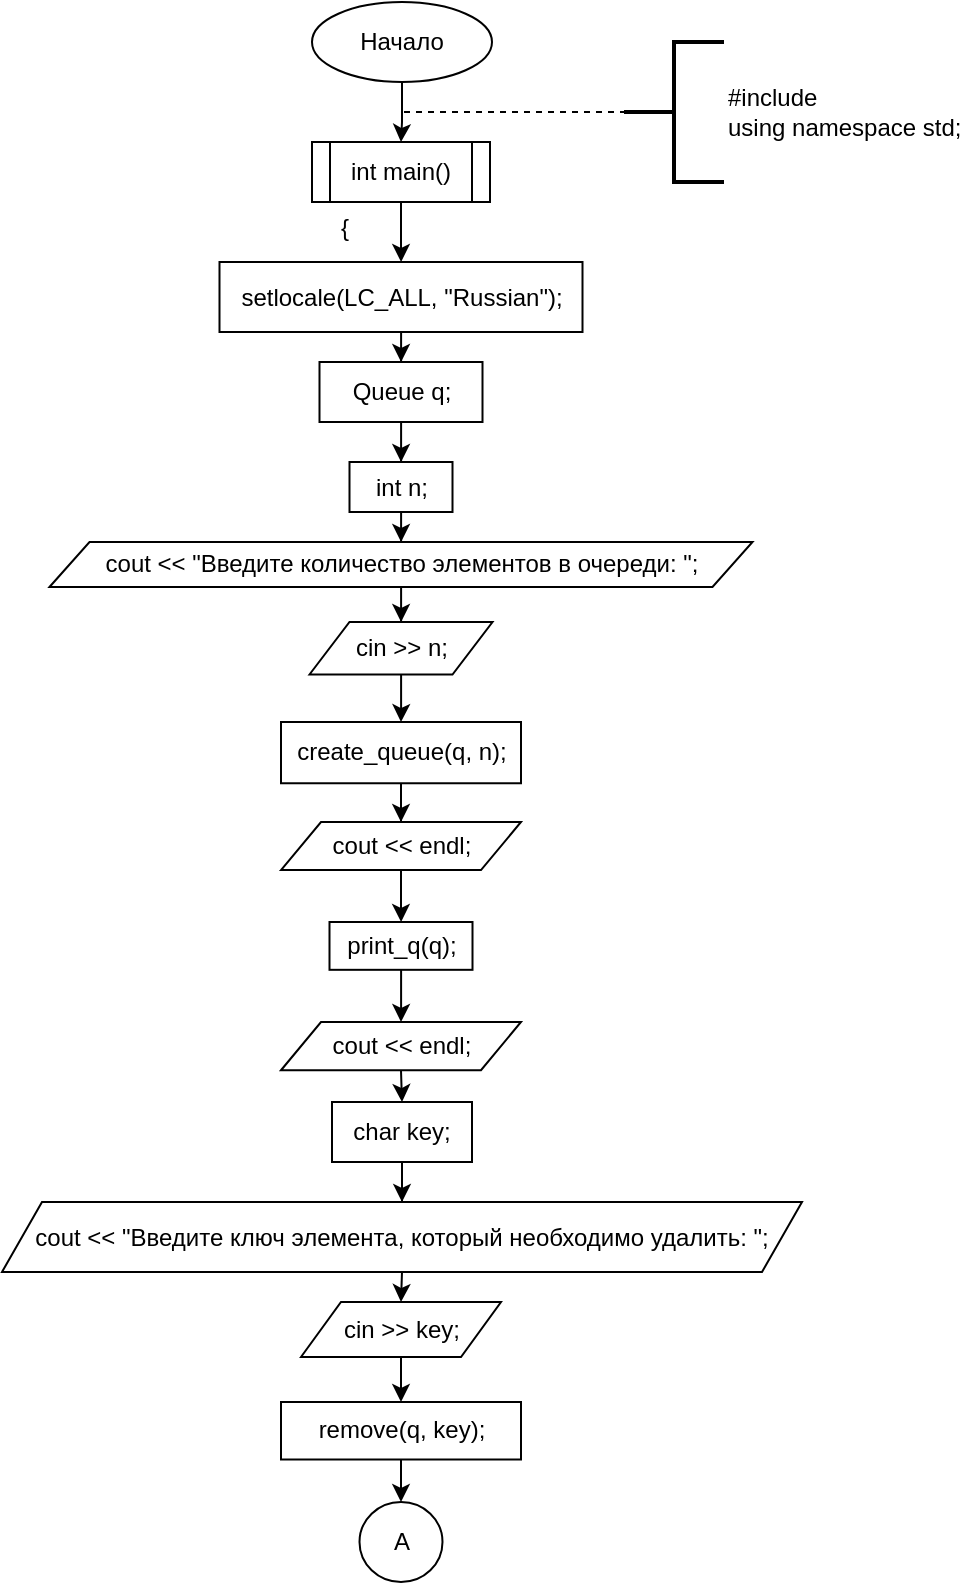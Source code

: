 <mxfile version="26.0.9" pages="11">
  <diagram name="main" id="Zft-92ycr9PZzIrWZnK6">
    <mxGraphModel dx="1195" dy="697" grid="1" gridSize="10" guides="1" tooltips="1" connect="1" arrows="1" fold="1" page="1" pageScale="1" pageWidth="827" pageHeight="1169" math="0" shadow="0">
      <root>
        <mxCell id="0" />
        <mxCell id="1" parent="0" />
        <mxCell id="GNiDbG8khqOOx3b90zKa-6" value="" style="edgeStyle=orthogonalEdgeStyle;rounded=0;orthogonalLoop=1;jettySize=auto;html=1;" parent="1" source="GNiDbG8khqOOx3b90zKa-1" target="GNiDbG8khqOOx3b90zKa-5" edge="1">
          <mxGeometry relative="1" as="geometry" />
        </mxCell>
        <mxCell id="GNiDbG8khqOOx3b90zKa-1" value="Начало" style="ellipse;whiteSpace=wrap;html=1;" parent="1" vertex="1">
          <mxGeometry x="324" y="10" width="90" height="40" as="geometry" />
        </mxCell>
        <mxCell id="GNiDbG8khqOOx3b90zKa-10" value="" style="edgeStyle=orthogonalEdgeStyle;rounded=0;orthogonalLoop=1;jettySize=auto;html=1;" parent="1" source="GNiDbG8khqOOx3b90zKa-5" target="GNiDbG8khqOOx3b90zKa-9" edge="1">
          <mxGeometry relative="1" as="geometry" />
        </mxCell>
        <mxCell id="GNiDbG8khqOOx3b90zKa-5" value="int main()" style="shape=process;whiteSpace=wrap;html=1;backgroundOutline=1;" parent="1" vertex="1">
          <mxGeometry x="324" y="80" width="89" height="30" as="geometry" />
        </mxCell>
        <mxCell id="GNiDbG8khqOOx3b90zKa-7" value="#include &lt;iostream&gt;&#xa;using namespace std;" style="strokeWidth=2;html=1;shape=mxgraph.flowchart.annotation_2;align=left;labelPosition=right;pointerEvents=1;" parent="1" vertex="1">
          <mxGeometry x="480" y="30" width="50" height="70" as="geometry" />
        </mxCell>
        <mxCell id="GNiDbG8khqOOx3b90zKa-8" value="" style="endArrow=none;dashed=1;html=1;rounded=0;entryX=0;entryY=0.5;entryDx=0;entryDy=0;entryPerimeter=0;" parent="1" target="GNiDbG8khqOOx3b90zKa-7" edge="1">
          <mxGeometry width="50" height="50" relative="1" as="geometry">
            <mxPoint x="370" y="65" as="sourcePoint" />
            <mxPoint x="440" y="170" as="targetPoint" />
          </mxGeometry>
        </mxCell>
        <mxCell id="GNiDbG8khqOOx3b90zKa-13" value="" style="edgeStyle=orthogonalEdgeStyle;rounded=0;orthogonalLoop=1;jettySize=auto;html=1;" parent="1" source="GNiDbG8khqOOx3b90zKa-9" target="GNiDbG8khqOOx3b90zKa-12" edge="1">
          <mxGeometry relative="1" as="geometry" />
        </mxCell>
        <mxCell id="GNiDbG8khqOOx3b90zKa-9" value="setlocale(LC_ALL, &quot;Russian&quot;);" style="whiteSpace=wrap;html=1;" parent="1" vertex="1">
          <mxGeometry x="277.75" y="140" width="181.5" height="35" as="geometry" />
        </mxCell>
        <mxCell id="GNiDbG8khqOOx3b90zKa-11" value="{" style="text;html=1;align=center;verticalAlign=middle;resizable=0;points=[];autosize=1;strokeColor=none;fillColor=none;" parent="1" vertex="1">
          <mxGeometry x="325" y="108" width="30" height="30" as="geometry" />
        </mxCell>
        <mxCell id="GNiDbG8khqOOx3b90zKa-15" value="" style="edgeStyle=orthogonalEdgeStyle;rounded=0;orthogonalLoop=1;jettySize=auto;html=1;" parent="1" source="GNiDbG8khqOOx3b90zKa-12" target="GNiDbG8khqOOx3b90zKa-14" edge="1">
          <mxGeometry relative="1" as="geometry" />
        </mxCell>
        <mxCell id="GNiDbG8khqOOx3b90zKa-12" value="Queue q;" style="whiteSpace=wrap;html=1;" parent="1" vertex="1">
          <mxGeometry x="327.75" y="190" width="81.5" height="30" as="geometry" />
        </mxCell>
        <mxCell id="GNiDbG8khqOOx3b90zKa-17" value="" style="edgeStyle=orthogonalEdgeStyle;rounded=0;orthogonalLoop=1;jettySize=auto;html=1;" parent="1" source="GNiDbG8khqOOx3b90zKa-14" target="GNiDbG8khqOOx3b90zKa-16" edge="1">
          <mxGeometry relative="1" as="geometry" />
        </mxCell>
        <mxCell id="GNiDbG8khqOOx3b90zKa-14" value="int n;" style="whiteSpace=wrap;html=1;" parent="1" vertex="1">
          <mxGeometry x="342.75" y="240" width="51.5" height="25" as="geometry" />
        </mxCell>
        <mxCell id="GNiDbG8khqOOx3b90zKa-19" value="" style="edgeStyle=orthogonalEdgeStyle;rounded=0;orthogonalLoop=1;jettySize=auto;html=1;" parent="1" source="GNiDbG8khqOOx3b90zKa-16" target="GNiDbG8khqOOx3b90zKa-18" edge="1">
          <mxGeometry relative="1" as="geometry" />
        </mxCell>
        <mxCell id="GNiDbG8khqOOx3b90zKa-16" value="cout &lt;&lt; &quot;Введите количество элементов в очереди: &quot;;" style="shape=parallelogram;perimeter=parallelogramPerimeter;whiteSpace=wrap;html=1;fixedSize=1;" parent="1" vertex="1">
          <mxGeometry x="192.75" y="280" width="351.5" height="22.5" as="geometry" />
        </mxCell>
        <mxCell id="GNiDbG8khqOOx3b90zKa-21" value="" style="edgeStyle=orthogonalEdgeStyle;rounded=0;orthogonalLoop=1;jettySize=auto;html=1;" parent="1" source="GNiDbG8khqOOx3b90zKa-18" target="GNiDbG8khqOOx3b90zKa-20" edge="1">
          <mxGeometry relative="1" as="geometry" />
        </mxCell>
        <mxCell id="GNiDbG8khqOOx3b90zKa-18" value="cin &gt;&gt; n;" style="shape=parallelogram;perimeter=parallelogramPerimeter;whiteSpace=wrap;html=1;fixedSize=1;" parent="1" vertex="1">
          <mxGeometry x="322.75" y="320" width="91.5" height="26.25" as="geometry" />
        </mxCell>
        <mxCell id="GNiDbG8khqOOx3b90zKa-23" value="" style="edgeStyle=orthogonalEdgeStyle;rounded=0;orthogonalLoop=1;jettySize=auto;html=1;" parent="1" source="GNiDbG8khqOOx3b90zKa-20" target="GNiDbG8khqOOx3b90zKa-22" edge="1">
          <mxGeometry relative="1" as="geometry" />
        </mxCell>
        <mxCell id="GNiDbG8khqOOx3b90zKa-20" value="create_queue(q, n);" style="whiteSpace=wrap;html=1;" parent="1" vertex="1">
          <mxGeometry x="308.5" y="370" width="120" height="30.63" as="geometry" />
        </mxCell>
        <mxCell id="GNiDbG8khqOOx3b90zKa-25" value="" style="edgeStyle=orthogonalEdgeStyle;rounded=0;orthogonalLoop=1;jettySize=auto;html=1;" parent="1" source="GNiDbG8khqOOx3b90zKa-22" target="GNiDbG8khqOOx3b90zKa-24" edge="1">
          <mxGeometry relative="1" as="geometry" />
        </mxCell>
        <mxCell id="GNiDbG8khqOOx3b90zKa-22" value="cout &lt;&lt; endl;" style="shape=parallelogram;perimeter=parallelogramPerimeter;whiteSpace=wrap;html=1;fixedSize=1;" parent="1" vertex="1">
          <mxGeometry x="308.5" y="420" width="120" height="24.06" as="geometry" />
        </mxCell>
        <mxCell id="GNiDbG8khqOOx3b90zKa-27" value="" style="edgeStyle=orthogonalEdgeStyle;rounded=0;orthogonalLoop=1;jettySize=auto;html=1;" parent="1" source="GNiDbG8khqOOx3b90zKa-24" target="GNiDbG8khqOOx3b90zKa-26" edge="1">
          <mxGeometry relative="1" as="geometry" />
        </mxCell>
        <mxCell id="GNiDbG8khqOOx3b90zKa-24" value="print_q(q);" style="whiteSpace=wrap;html=1;" parent="1" vertex="1">
          <mxGeometry x="332.75" y="470" width="71.5" height="23.91" as="geometry" />
        </mxCell>
        <mxCell id="PGNC9uXA4zCCc9p-wCQF-4" style="edgeStyle=orthogonalEdgeStyle;rounded=0;orthogonalLoop=1;jettySize=auto;html=1;exitX=0.5;exitY=1;exitDx=0;exitDy=0;entryX=0.5;entryY=0;entryDx=0;entryDy=0;" parent="1" source="GNiDbG8khqOOx3b90zKa-26" target="PGNC9uXA4zCCc9p-wCQF-2" edge="1">
          <mxGeometry relative="1" as="geometry" />
        </mxCell>
        <mxCell id="GNiDbG8khqOOx3b90zKa-26" value="cout &lt;&lt; endl;" style="shape=parallelogram;perimeter=parallelogramPerimeter;whiteSpace=wrap;html=1;fixedSize=1;" parent="1" vertex="1">
          <mxGeometry x="308.5" y="520" width="120" height="24.13" as="geometry" />
        </mxCell>
        <mxCell id="GNiDbG8khqOOx3b90zKa-28" value="A" style="ellipse;whiteSpace=wrap;html=1;" parent="1" vertex="1">
          <mxGeometry x="347.75" y="760" width="41.5" height="40" as="geometry" />
        </mxCell>
        <mxCell id="PGNC9uXA4zCCc9p-wCQF-1" value="" style="edgeStyle=orthogonalEdgeStyle;rounded=0;orthogonalLoop=1;jettySize=auto;html=1;" parent="1" source="PGNC9uXA4zCCc9p-wCQF-2" target="PGNC9uXA4zCCc9p-wCQF-3" edge="1">
          <mxGeometry relative="1" as="geometry" />
        </mxCell>
        <mxCell id="PGNC9uXA4zCCc9p-wCQF-2" value="char key;" style="whiteSpace=wrap;html=1;" parent="1" vertex="1">
          <mxGeometry x="334" y="560" width="70" height="30" as="geometry" />
        </mxCell>
        <mxCell id="6pWgoF2-BDJUwu3uxzD0-4" style="edgeStyle=orthogonalEdgeStyle;rounded=0;orthogonalLoop=1;jettySize=auto;html=1;exitX=0.5;exitY=1;exitDx=0;exitDy=0;entryX=0.5;entryY=0;entryDx=0;entryDy=0;" parent="1" source="PGNC9uXA4zCCc9p-wCQF-3" target="6pWgoF2-BDJUwu3uxzD0-2" edge="1">
          <mxGeometry relative="1" as="geometry" />
        </mxCell>
        <mxCell id="PGNC9uXA4zCCc9p-wCQF-3" value="cout &lt;&lt; &quot;Введите ключ элемента, который необходимо удалить: &quot;;" style="shape=parallelogram;perimeter=parallelogramPerimeter;whiteSpace=wrap;html=1;fixedSize=1;" parent="1" vertex="1">
          <mxGeometry x="169" y="610" width="400" height="35" as="geometry" />
        </mxCell>
        <mxCell id="6pWgoF2-BDJUwu3uxzD0-1" value="" style="edgeStyle=orthogonalEdgeStyle;rounded=0;orthogonalLoop=1;jettySize=auto;html=1;" parent="1" source="6pWgoF2-BDJUwu3uxzD0-2" target="6pWgoF2-BDJUwu3uxzD0-3" edge="1">
          <mxGeometry relative="1" as="geometry" />
        </mxCell>
        <mxCell id="6pWgoF2-BDJUwu3uxzD0-2" value="cin &gt;&gt; key;" style="shape=parallelogram;perimeter=parallelogramPerimeter;whiteSpace=wrap;html=1;fixedSize=1;" parent="1" vertex="1">
          <mxGeometry x="318.5" y="660" width="100" height="27.5" as="geometry" />
        </mxCell>
        <mxCell id="6pWgoF2-BDJUwu3uxzD0-5" value="" style="edgeStyle=orthogonalEdgeStyle;rounded=0;orthogonalLoop=1;jettySize=auto;html=1;" parent="1" source="6pWgoF2-BDJUwu3uxzD0-3" target="GNiDbG8khqOOx3b90zKa-28" edge="1">
          <mxGeometry relative="1" as="geometry" />
        </mxCell>
        <mxCell id="6pWgoF2-BDJUwu3uxzD0-3" value="remove(q, key);" style="whiteSpace=wrap;html=1;" parent="1" vertex="1">
          <mxGeometry x="308.5" y="710" width="120" height="28.75" as="geometry" />
        </mxCell>
      </root>
    </mxGraphModel>
  </diagram>
  <diagram id="-G5BcNOZuXoeWsIQB5Nd" name="main2">
    <mxGraphModel dx="1434" dy="836" grid="1" gridSize="10" guides="1" tooltips="1" connect="1" arrows="1" fold="1" page="1" pageScale="1" pageWidth="827" pageHeight="1169" math="0" shadow="0">
      <root>
        <mxCell id="0" />
        <mxCell id="1" parent="0" />
        <mxCell id="HuXfw7vxvklPasnrScT9-1" style="edgeStyle=orthogonalEdgeStyle;rounded=0;orthogonalLoop=1;jettySize=auto;html=1;exitX=0.5;exitY=1;exitDx=0;exitDy=0;entryX=0.5;entryY=0;entryDx=0;entryDy=0;" parent="1" source="RUlwE2R2w5n2HYhmN69W-1" target="RUlwE2R2w5n2HYhmN69W-10" edge="1">
          <mxGeometry relative="1" as="geometry" />
        </mxCell>
        <mxCell id="RUlwE2R2w5n2HYhmN69W-1" value="A" style="ellipse;whiteSpace=wrap;html=1;" parent="1" vertex="1">
          <mxGeometry x="340" y="200" width="40" height="40" as="geometry" />
        </mxCell>
        <mxCell id="RUlwE2R2w5n2HYhmN69W-13" value="" style="edgeStyle=orthogonalEdgeStyle;rounded=0;orthogonalLoop=1;jettySize=auto;html=1;" parent="1" source="RUlwE2R2w5n2HYhmN69W-10" target="RUlwE2R2w5n2HYhmN69W-12" edge="1">
          <mxGeometry relative="1" as="geometry" />
        </mxCell>
        <mxCell id="RUlwE2R2w5n2HYhmN69W-10" value="cout &lt;&lt; endl;" style="shape=parallelogram;perimeter=parallelogramPerimeter;whiteSpace=wrap;html=1;fixedSize=1;" parent="1" vertex="1">
          <mxGeometry x="300" y="260" width="120" height="26.88" as="geometry" />
        </mxCell>
        <mxCell id="RUlwE2R2w5n2HYhmN69W-15" value="" style="edgeStyle=orthogonalEdgeStyle;rounded=0;orthogonalLoop=1;jettySize=auto;html=1;" parent="1" source="RUlwE2R2w5n2HYhmN69W-12" target="RUlwE2R2w5n2HYhmN69W-14" edge="1">
          <mxGeometry relative="1" as="geometry" />
        </mxCell>
        <mxCell id="RUlwE2R2w5n2HYhmN69W-12" value="print_q(q);" style="whiteSpace=wrap;html=1;" parent="1" vertex="1">
          <mxGeometry x="320" y="300" width="80" height="29.68" as="geometry" />
        </mxCell>
        <mxCell id="RUlwE2R2w5n2HYhmN69W-17" value="" style="edgeStyle=orthogonalEdgeStyle;rounded=0;orthogonalLoop=1;jettySize=auto;html=1;" parent="1" source="RUlwE2R2w5n2HYhmN69W-14" target="RUlwE2R2w5n2HYhmN69W-16" edge="1">
          <mxGeometry relative="1" as="geometry" />
        </mxCell>
        <mxCell id="RUlwE2R2w5n2HYhmN69W-14" value="int k, m;" style="whiteSpace=wrap;html=1;" parent="1" vertex="1">
          <mxGeometry x="330" y="340" width="60" height="25.48" as="geometry" />
        </mxCell>
        <mxCell id="RUlwE2R2w5n2HYhmN69W-19" value="" style="edgeStyle=orthogonalEdgeStyle;rounded=0;orthogonalLoop=1;jettySize=auto;html=1;" parent="1" source="RUlwE2R2w5n2HYhmN69W-16" target="RUlwE2R2w5n2HYhmN69W-18" edge="1">
          <mxGeometry relative="1" as="geometry" />
        </mxCell>
        <mxCell id="RUlwE2R2w5n2HYhmN69W-16" value="cout &lt;&lt; &quot;Введите номер элемента, перед которым нужно вставить элементы: &quot;;" style="shape=parallelogram;perimeter=parallelogramPerimeter;whiteSpace=wrap;html=1;fixedSize=1;" parent="1" vertex="1">
          <mxGeometry x="120" y="380" width="480" height="31.78" as="geometry" />
        </mxCell>
        <mxCell id="RUlwE2R2w5n2HYhmN69W-21" value="" style="edgeStyle=orthogonalEdgeStyle;rounded=0;orthogonalLoop=1;jettySize=auto;html=1;" parent="1" source="RUlwE2R2w5n2HYhmN69W-18" target="RUlwE2R2w5n2HYhmN69W-20" edge="1">
          <mxGeometry relative="1" as="geometry" />
        </mxCell>
        <mxCell id="RUlwE2R2w5n2HYhmN69W-18" value="cin &gt;&gt; m;" style="shape=parallelogram;perimeter=parallelogramPerimeter;whiteSpace=wrap;html=1;fixedSize=1;" parent="1" vertex="1">
          <mxGeometry x="310" y="430" width="100" height="22.33" as="geometry" />
        </mxCell>
        <mxCell id="RUlwE2R2w5n2HYhmN69W-23" value="" style="edgeStyle=orthogonalEdgeStyle;rounded=0;orthogonalLoop=1;jettySize=auto;html=1;" parent="1" source="RUlwE2R2w5n2HYhmN69W-20" target="RUlwE2R2w5n2HYhmN69W-22" edge="1">
          <mxGeometry relative="1" as="geometry" />
        </mxCell>
        <mxCell id="RUlwE2R2w5n2HYhmN69W-20" value="cout &lt;&lt; &quot;Введите кол-во элементов: &quot;;" style="shape=parallelogram;perimeter=parallelogramPerimeter;whiteSpace=wrap;html=1;fixedSize=1;" parent="1" vertex="1">
          <mxGeometry x="230" y="470.0" width="260" height="22.33" as="geometry" />
        </mxCell>
        <mxCell id="RUlwE2R2w5n2HYhmN69W-25" value="" style="edgeStyle=orthogonalEdgeStyle;rounded=0;orthogonalLoop=1;jettySize=auto;html=1;" parent="1" source="RUlwE2R2w5n2HYhmN69W-22" target="RUlwE2R2w5n2HYhmN69W-24" edge="1">
          <mxGeometry relative="1" as="geometry" />
        </mxCell>
        <mxCell id="RUlwE2R2w5n2HYhmN69W-22" value="cin &gt;&gt; k;" style="shape=parallelogram;perimeter=parallelogramPerimeter;whiteSpace=wrap;html=1;fixedSize=1;" parent="1" vertex="1">
          <mxGeometry x="310" y="510.0" width="100" height="22.33" as="geometry" />
        </mxCell>
        <mxCell id="QXt14ASwZkTKzsslEjja-2" value="" style="edgeStyle=orthogonalEdgeStyle;rounded=0;orthogonalLoop=1;jettySize=auto;html=1;" parent="1" source="RUlwE2R2w5n2HYhmN69W-24" target="QXt14ASwZkTKzsslEjja-1" edge="1">
          <mxGeometry relative="1" as="geometry" />
        </mxCell>
        <mxCell id="RUlwE2R2w5n2HYhmN69W-24" value="insert(q, k, m);" style="whiteSpace=wrap;html=1;" parent="1" vertex="1">
          <mxGeometry x="300" y="550" width="120" height="26.5" as="geometry" />
        </mxCell>
        <mxCell id="QXt14ASwZkTKzsslEjja-4" value="" style="edgeStyle=orthogonalEdgeStyle;rounded=0;orthogonalLoop=1;jettySize=auto;html=1;" parent="1" source="QXt14ASwZkTKzsslEjja-1" target="QXt14ASwZkTKzsslEjja-3" edge="1">
          <mxGeometry relative="1" as="geometry" />
        </mxCell>
        <mxCell id="QXt14ASwZkTKzsslEjja-1" value="cout &lt;&lt; endl;" style="shape=parallelogram;perimeter=parallelogramPerimeter;whiteSpace=wrap;html=1;fixedSize=1;" parent="1" vertex="1">
          <mxGeometry x="300" y="590" width="120" height="30.25" as="geometry" />
        </mxCell>
        <mxCell id="QXt14ASwZkTKzsslEjja-6" value="" style="edgeStyle=orthogonalEdgeStyle;rounded=0;orthogonalLoop=1;jettySize=auto;html=1;" parent="1" source="QXt14ASwZkTKzsslEjja-3" target="QXt14ASwZkTKzsslEjja-5" edge="1">
          <mxGeometry relative="1" as="geometry" />
        </mxCell>
        <mxCell id="QXt14ASwZkTKzsslEjja-3" value="print_q(q);" style="whiteSpace=wrap;html=1;" parent="1" vertex="1">
          <mxGeometry x="320" y="640" width="80" height="24.62" as="geometry" />
        </mxCell>
        <mxCell id="QXt14ASwZkTKzsslEjja-8" value="" style="edgeStyle=orthogonalEdgeStyle;rounded=0;orthogonalLoop=1;jettySize=auto;html=1;" parent="1" source="QXt14ASwZkTKzsslEjja-5" target="QXt14ASwZkTKzsslEjja-7" edge="1">
          <mxGeometry relative="1" as="geometry" />
        </mxCell>
        <mxCell id="QXt14ASwZkTKzsslEjja-5" value="cout &lt;&lt; &quot;Очищение динамической памяти... &quot; &lt;&lt; endl;" style="shape=parallelogram;perimeter=parallelogramPerimeter;whiteSpace=wrap;html=1;fixedSize=1;" parent="1" vertex="1">
          <mxGeometry x="195" y="680" width="330" height="23.07" as="geometry" />
        </mxCell>
        <mxCell id="QXt14ASwZkTKzsslEjja-10" value="" style="edgeStyle=orthogonalEdgeStyle;rounded=0;orthogonalLoop=1;jettySize=auto;html=1;" parent="1" source="QXt14ASwZkTKzsslEjja-7" target="QXt14ASwZkTKzsslEjja-9" edge="1">
          <mxGeometry relative="1" as="geometry" />
        </mxCell>
        <mxCell id="QXt14ASwZkTKzsslEjja-7" value="delete_q(q);" style="whiteSpace=wrap;html=1;" parent="1" vertex="1">
          <mxGeometry x="315" y="720" width="90" height="25.4" as="geometry" />
        </mxCell>
        <mxCell id="QXt14ASwZkTKzsslEjja-12" value="" style="edgeStyle=orthogonalEdgeStyle;rounded=0;orthogonalLoop=1;jettySize=auto;html=1;" parent="1" source="QXt14ASwZkTKzsslEjja-9" target="QXt14ASwZkTKzsslEjja-11" edge="1">
          <mxGeometry relative="1" as="geometry" />
        </mxCell>
        <mxCell id="QXt14ASwZkTKzsslEjja-9" value="cout &lt;&lt; &quot;Завершено.&quot; &lt;&lt; endl;" style="shape=parallelogram;perimeter=parallelogramPerimeter;whiteSpace=wrap;html=1;fixedSize=1;" parent="1" vertex="1">
          <mxGeometry x="255" y="760" width="210" height="31.9" as="geometry" />
        </mxCell>
        <mxCell id="QXt14ASwZkTKzsslEjja-14" value="" style="edgeStyle=orthogonalEdgeStyle;rounded=0;orthogonalLoop=1;jettySize=auto;html=1;" parent="1" source="QXt14ASwZkTKzsslEjja-11" target="QXt14ASwZkTKzsslEjja-13" edge="1">
          <mxGeometry relative="1" as="geometry" />
        </mxCell>
        <mxCell id="QXt14ASwZkTKzsslEjja-11" value="print_q(q);" style="whiteSpace=wrap;html=1;" parent="1" vertex="1">
          <mxGeometry x="320" y="810" width="80" height="22.15" as="geometry" />
        </mxCell>
        <mxCell id="QXt14ASwZkTKzsslEjja-13" value="return 0;" style="ellipse;whiteSpace=wrap;html=1;" parent="1" vertex="1">
          <mxGeometry x="320" y="850" width="80" height="36.77" as="geometry" />
        </mxCell>
        <mxCell id="QXt14ASwZkTKzsslEjja-15" value="}" style="text;html=1;align=center;verticalAlign=middle;resizable=0;points=[];autosize=1;strokeColor=none;fillColor=none;" parent="1" vertex="1">
          <mxGeometry x="395" y="878" width="30" height="30" as="geometry" />
        </mxCell>
      </root>
    </mxGraphModel>
  </diagram>
  <diagram id="GzQS6GS8CbaZcqyxRDP_" name="структуры">
    <mxGraphModel dx="683" dy="398" grid="1" gridSize="10" guides="1" tooltips="1" connect="1" arrows="1" fold="1" page="1" pageScale="1" pageWidth="827" pageHeight="1169" math="0" shadow="0">
      <root>
        <mxCell id="0" />
        <mxCell id="1" parent="0" />
        <mxCell id="n40S2g1qWPBlQQY3W81a-3" value="" style="edgeStyle=orthogonalEdgeStyle;rounded=0;orthogonalLoop=1;jettySize=auto;html=1;" parent="1" source="n40S2g1qWPBlQQY3W81a-1" target="n40S2g1qWPBlQQY3W81a-2" edge="1">
          <mxGeometry relative="1" as="geometry" />
        </mxCell>
        <mxCell id="n40S2g1qWPBlQQY3W81a-1" value="struct Node" style="shape=process;whiteSpace=wrap;html=1;backgroundOutline=1;" parent="1" vertex="1">
          <mxGeometry x="240" y="20" width="120" height="30" as="geometry" />
        </mxCell>
        <mxCell id="n40S2g1qWPBlQQY3W81a-6" value="" style="edgeStyle=orthogonalEdgeStyle;rounded=0;orthogonalLoop=1;jettySize=auto;html=1;" parent="1" source="n40S2g1qWPBlQQY3W81a-2" target="n40S2g1qWPBlQQY3W81a-5" edge="1">
          <mxGeometry relative="1" as="geometry" />
        </mxCell>
        <mxCell id="n40S2g1qWPBlQQY3W81a-2" value="char data;" style="whiteSpace=wrap;html=1;" parent="1" vertex="1">
          <mxGeometry x="265" y="80" width="70" height="30" as="geometry" />
        </mxCell>
        <mxCell id="n40S2g1qWPBlQQY3W81a-4" value="{" style="text;html=1;align=center;verticalAlign=middle;resizable=0;points=[];autosize=1;strokeColor=none;fillColor=none;" parent="1" vertex="1">
          <mxGeometry x="265" y="48" width="30" height="30" as="geometry" />
        </mxCell>
        <mxCell id="n40S2g1qWPBlQQY3W81a-5" value="Node* next;" style="whiteSpace=wrap;html=1;" parent="1" vertex="1">
          <mxGeometry x="265" y="130" width="70" height="30" as="geometry" />
        </mxCell>
        <mxCell id="n40S2g1qWPBlQQY3W81a-7" value="};" style="text;html=1;align=center;verticalAlign=middle;resizable=0;points=[];autosize=1;strokeColor=none;fillColor=none;" parent="1" vertex="1">
          <mxGeometry x="315" y="168" width="30" height="30" as="geometry" />
        </mxCell>
        <mxCell id="n1qUJAq8iEO_aGih3w6T-1" value="" style="edgeStyle=orthogonalEdgeStyle;rounded=0;orthogonalLoop=1;jettySize=auto;html=1;" parent="1" source="n1qUJAq8iEO_aGih3w6T-2" target="n1qUJAq8iEO_aGih3w6T-4" edge="1">
          <mxGeometry relative="1" as="geometry" />
        </mxCell>
        <mxCell id="n1qUJAq8iEO_aGih3w6T-2" value="struct Queue" style="shape=process;whiteSpace=wrap;html=1;backgroundOutline=1;" parent="1" vertex="1">
          <mxGeometry x="440" y="20" width="120" height="30" as="geometry" />
        </mxCell>
        <mxCell id="n1qUJAq8iEO_aGih3w6T-3" value="" style="edgeStyle=orthogonalEdgeStyle;rounded=0;orthogonalLoop=1;jettySize=auto;html=1;" parent="1" source="n1qUJAq8iEO_aGih3w6T-4" target="n1qUJAq8iEO_aGih3w6T-7" edge="1">
          <mxGeometry relative="1" as="geometry" />
        </mxCell>
        <mxCell id="n1qUJAq8iEO_aGih3w6T-4" value="int size;" style="whiteSpace=wrap;html=1;" parent="1" vertex="1">
          <mxGeometry x="465" y="80" width="70" height="35" as="geometry" />
        </mxCell>
        <mxCell id="n1qUJAq8iEO_aGih3w6T-5" value="{" style="text;html=1;align=center;verticalAlign=middle;resizable=0;points=[];autosize=1;strokeColor=none;fillColor=none;" parent="1" vertex="1">
          <mxGeometry x="465" y="48" width="30" height="30" as="geometry" />
        </mxCell>
        <mxCell id="n1qUJAq8iEO_aGih3w6T-6" value="" style="edgeStyle=orthogonalEdgeStyle;rounded=0;orthogonalLoop=1;jettySize=auto;html=1;" parent="1" source="n1qUJAq8iEO_aGih3w6T-7" target="n1qUJAq8iEO_aGih3w6T-8" edge="1">
          <mxGeometry relative="1" as="geometry" />
        </mxCell>
        <mxCell id="n1qUJAq8iEO_aGih3w6T-7" value="Node* head;" style="whiteSpace=wrap;html=1;" parent="1" vertex="1">
          <mxGeometry x="462.5" y="130" width="75" height="35" as="geometry" />
        </mxCell>
        <mxCell id="n1qUJAq8iEO_aGih3w6T-8" value="Node* tail;" style="whiteSpace=wrap;html=1;" parent="1" vertex="1">
          <mxGeometry x="462.5" y="180" width="75" height="35" as="geometry" />
        </mxCell>
        <mxCell id="n1qUJAq8iEO_aGih3w6T-9" value="};" style="text;html=1;align=center;verticalAlign=middle;resizable=0;points=[];autosize=1;strokeColor=none;fillColor=none;" parent="1" vertex="1">
          <mxGeometry x="515" y="218" width="30" height="30" as="geometry" />
        </mxCell>
      </root>
    </mxGraphModel>
  </diagram>
  <diagram id="5xzI-_pCA2FHrpl9o73y" name="initQueue">
    <mxGraphModel dx="819" dy="478" grid="1" gridSize="10" guides="1" tooltips="1" connect="1" arrows="1" fold="1" page="1" pageScale="1" pageWidth="827" pageHeight="1169" math="0" shadow="0">
      <root>
        <mxCell id="0" />
        <mxCell id="1" parent="0" />
        <mxCell id="bPhJqW2lHMTwsmWczgIV-3" value="" style="edgeStyle=orthogonalEdgeStyle;rounded=0;orthogonalLoop=1;jettySize=auto;html=1;" parent="1" source="bPhJqW2lHMTwsmWczgIV-1" target="bPhJqW2lHMTwsmWczgIV-2" edge="1">
          <mxGeometry relative="1" as="geometry" />
        </mxCell>
        <mxCell id="bPhJqW2lHMTwsmWczgIV-1" value="void initQueue(Queue&amp; q, char value)" style="shape=process;whiteSpace=wrap;html=1;backgroundOutline=1;" parent="1" vertex="1">
          <mxGeometry x="140" y="20" width="280" height="40" as="geometry" />
        </mxCell>
        <mxCell id="bPhJqW2lHMTwsmWczgIV-6" value="" style="edgeStyle=orthogonalEdgeStyle;rounded=0;orthogonalLoop=1;jettySize=auto;html=1;" parent="1" source="bPhJqW2lHMTwsmWczgIV-2" target="bPhJqW2lHMTwsmWczgIV-5" edge="1">
          <mxGeometry relative="1" as="geometry" />
        </mxCell>
        <mxCell id="bPhJqW2lHMTwsmWczgIV-2" value="Node* newNode = new Node;" style="whiteSpace=wrap;html=1;" parent="1" vertex="1">
          <mxGeometry x="195" y="90" width="170" height="30" as="geometry" />
        </mxCell>
        <mxCell id="bPhJqW2lHMTwsmWczgIV-4" value="{" style="text;html=1;align=center;verticalAlign=middle;resizable=0;points=[];autosize=1;strokeColor=none;fillColor=none;" parent="1" vertex="1">
          <mxGeometry x="235" y="58" width="30" height="30" as="geometry" />
        </mxCell>
        <mxCell id="bPhJqW2lHMTwsmWczgIV-8" value="" style="edgeStyle=orthogonalEdgeStyle;rounded=0;orthogonalLoop=1;jettySize=auto;html=1;" parent="1" source="bPhJqW2lHMTwsmWczgIV-5" target="bPhJqW2lHMTwsmWczgIV-7" edge="1">
          <mxGeometry relative="1" as="geometry" />
        </mxCell>
        <mxCell id="bPhJqW2lHMTwsmWczgIV-5" value="newNode-&gt;data = value;" style="whiteSpace=wrap;html=1;" parent="1" vertex="1">
          <mxGeometry x="207.5" y="140" width="145" height="30" as="geometry" />
        </mxCell>
        <mxCell id="bPhJqW2lHMTwsmWczgIV-10" value="" style="edgeStyle=orthogonalEdgeStyle;rounded=0;orthogonalLoop=1;jettySize=auto;html=1;" parent="1" source="bPhJqW2lHMTwsmWczgIV-7" target="bPhJqW2lHMTwsmWczgIV-9" edge="1">
          <mxGeometry relative="1" as="geometry" />
        </mxCell>
        <mxCell id="bPhJqW2lHMTwsmWczgIV-7" value="newNode-&gt;next = nullptr;" style="whiteSpace=wrap;html=1;" parent="1" vertex="1">
          <mxGeometry x="207.5" y="190" width="145" height="30" as="geometry" />
        </mxCell>
        <mxCell id="bPhJqW2lHMTwsmWczgIV-12" value="" style="edgeStyle=orthogonalEdgeStyle;rounded=0;orthogonalLoop=1;jettySize=auto;html=1;" parent="1" source="bPhJqW2lHMTwsmWczgIV-9" target="bPhJqW2lHMTwsmWczgIV-11" edge="1">
          <mxGeometry relative="1" as="geometry" />
        </mxCell>
        <mxCell id="bPhJqW2lHMTwsmWczgIV-9" value="q.head = newNode;" style="whiteSpace=wrap;html=1;" parent="1" vertex="1">
          <mxGeometry x="207.5" y="240" width="145" height="30" as="geometry" />
        </mxCell>
        <mxCell id="bPhJqW2lHMTwsmWczgIV-14" value="" style="edgeStyle=orthogonalEdgeStyle;rounded=0;orthogonalLoop=1;jettySize=auto;html=1;" parent="1" source="bPhJqW2lHMTwsmWczgIV-11" target="bPhJqW2lHMTwsmWczgIV-13" edge="1">
          <mxGeometry relative="1" as="geometry" />
        </mxCell>
        <mxCell id="bPhJqW2lHMTwsmWczgIV-11" value="q.tail = newNode;" style="whiteSpace=wrap;html=1;" parent="1" vertex="1">
          <mxGeometry x="207.5" y="290" width="145" height="30" as="geometry" />
        </mxCell>
        <mxCell id="bPhJqW2lHMTwsmWczgIV-16" value="" style="edgeStyle=orthogonalEdgeStyle;rounded=0;orthogonalLoop=1;jettySize=auto;html=1;" parent="1" source="bPhJqW2lHMTwsmWczgIV-13" target="bPhJqW2lHMTwsmWczgIV-15" edge="1">
          <mxGeometry relative="1" as="geometry" />
        </mxCell>
        <mxCell id="bPhJqW2lHMTwsmWczgIV-13" value="q.size = 1;" style="whiteSpace=wrap;html=1;" parent="1" vertex="1">
          <mxGeometry x="207.5" y="340" width="145" height="30" as="geometry" />
        </mxCell>
        <mxCell id="bPhJqW2lHMTwsmWczgIV-15" value="return;" style="ellipse;whiteSpace=wrap;html=1;" parent="1" vertex="1">
          <mxGeometry x="240" y="390" width="80" height="35" as="geometry" />
        </mxCell>
        <mxCell id="bPhJqW2lHMTwsmWczgIV-18" value="}" style="text;html=1;align=center;verticalAlign=middle;resizable=0;points=[];autosize=1;strokeColor=none;fillColor=none;" parent="1" vertex="1">
          <mxGeometry x="315" y="408" width="30" height="30" as="geometry" />
        </mxCell>
        <mxCell id="NXUNmrKnDSVIvBmRW7ZB-1" value="" style="rounded=0;whiteSpace=wrap;html=1;" parent="1" vertex="1">
          <mxGeometry x="520" y="70" width="160" height="80" as="geometry" />
        </mxCell>
        <mxCell id="NXUNmrKnDSVIvBmRW7ZB-2" value="A" style="whiteSpace=wrap;html=1;aspect=fixed;" parent="1" vertex="1">
          <mxGeometry x="560" y="70" width="80" height="80" as="geometry" />
        </mxCell>
        <mxCell id="NXUNmrKnDSVIvBmRW7ZB-3" value="&lt;font style=&quot;font-size: 16px;&quot;&gt;*head *tail&lt;/font&gt;" style="text;html=1;align=center;verticalAlign=middle;resizable=0;points=[];autosize=1;strokeColor=none;fillColor=none;" parent="1" vertex="1">
          <mxGeometry x="550" y="160" width="100" height="30" as="geometry" />
        </mxCell>
        <mxCell id="EfGkchjApMiVnjQKmACn-1" value="" style="edgeStyle=orthogonalEdgeStyle;rounded=0;orthogonalLoop=1;jettySize=auto;html=1;" parent="1" source="EfGkchjApMiVnjQKmACn-2" target="EfGkchjApMiVnjQKmACn-4" edge="1">
          <mxGeometry relative="1" as="geometry" />
        </mxCell>
        <mxCell id="EfGkchjApMiVnjQKmACn-2" value="struct Node" style="shape=process;whiteSpace=wrap;html=1;backgroundOutline=1;" parent="1" vertex="1">
          <mxGeometry x="540" y="200" width="120" height="30" as="geometry" />
        </mxCell>
        <mxCell id="EfGkchjApMiVnjQKmACn-3" value="" style="edgeStyle=orthogonalEdgeStyle;rounded=0;orthogonalLoop=1;jettySize=auto;html=1;" parent="1" source="EfGkchjApMiVnjQKmACn-4" target="EfGkchjApMiVnjQKmACn-6" edge="1">
          <mxGeometry relative="1" as="geometry" />
        </mxCell>
        <mxCell id="EfGkchjApMiVnjQKmACn-4" value="char data = a;" style="whiteSpace=wrap;html=1;" parent="1" vertex="1">
          <mxGeometry x="560" y="260" width="80" height="30" as="geometry" />
        </mxCell>
        <mxCell id="EfGkchjApMiVnjQKmACn-5" value="{" style="text;html=1;align=center;verticalAlign=middle;resizable=0;points=[];autosize=1;strokeColor=none;fillColor=none;" parent="1" vertex="1">
          <mxGeometry x="565" y="228" width="30" height="30" as="geometry" />
        </mxCell>
        <mxCell id="EfGkchjApMiVnjQKmACn-6" value="Node* next;" style="whiteSpace=wrap;html=1;" parent="1" vertex="1">
          <mxGeometry x="565" y="310" width="70" height="30" as="geometry" />
        </mxCell>
        <mxCell id="EfGkchjApMiVnjQKmACn-7" value="};" style="text;html=1;align=center;verticalAlign=middle;resizable=0;points=[];autosize=1;strokeColor=none;fillColor=none;" parent="1" vertex="1">
          <mxGeometry x="615" y="348" width="30" height="30" as="geometry" />
        </mxCell>
        <mxCell id="EfGkchjApMiVnjQKmACn-8" value="" style="shape=flexArrow;endArrow=classic;html=1;rounded=0;" parent="1" edge="1">
          <mxGeometry width="50" height="50" relative="1" as="geometry">
            <mxPoint x="645" y="330" as="sourcePoint" />
            <mxPoint x="715" y="330" as="targetPoint" />
          </mxGeometry>
        </mxCell>
        <mxCell id="EfGkchjApMiVnjQKmACn-9" value="&lt;font style=&quot;font-size: 18px;&quot;&gt;nullptr&lt;/font&gt;" style="text;html=1;align=center;verticalAlign=middle;resizable=0;points=[];autosize=1;strokeColor=none;fillColor=none;" parent="1" vertex="1">
          <mxGeometry x="710" y="313" width="70" height="40" as="geometry" />
        </mxCell>
      </root>
    </mxGraphModel>
  </diagram>
  <diagram id="N_EZacjLNX7qzEE68aPs" name="push">
    <mxGraphModel dx="989" dy="577" grid="1" gridSize="10" guides="1" tooltips="1" connect="1" arrows="1" fold="1" page="1" pageScale="1" pageWidth="827" pageHeight="1169" math="0" shadow="0">
      <root>
        <mxCell id="0" />
        <mxCell id="1" parent="0" />
        <mxCell id="agIDawgMh4B-TmoPFKhw-3" value="" style="edgeStyle=orthogonalEdgeStyle;rounded=0;orthogonalLoop=1;jettySize=auto;html=1;" parent="1" source="agIDawgMh4B-TmoPFKhw-1" target="agIDawgMh4B-TmoPFKhw-2" edge="1">
          <mxGeometry relative="1" as="geometry" />
        </mxCell>
        <mxCell id="agIDawgMh4B-TmoPFKhw-1" value="void push(Queue&amp; q, char data)" style="shape=process;whiteSpace=wrap;html=1;backgroundOutline=1;" parent="1" vertex="1">
          <mxGeometry x="270" y="20" width="220" height="30" as="geometry" />
        </mxCell>
        <mxCell id="a7FEkpGb2RnCYCDPNJ69-2" value="" style="edgeStyle=orthogonalEdgeStyle;rounded=0;orthogonalLoop=1;jettySize=auto;html=1;" parent="1" source="agIDawgMh4B-TmoPFKhw-2" target="a7FEkpGb2RnCYCDPNJ69-1" edge="1">
          <mxGeometry relative="1" as="geometry" />
        </mxCell>
        <mxCell id="agIDawgMh4B-TmoPFKhw-2" value="Node* newNode = new Node{ data, nullptr };" style="whiteSpace=wrap;html=1;" parent="1" vertex="1">
          <mxGeometry x="255" y="80" width="250" height="30" as="geometry" />
        </mxCell>
        <mxCell id="agIDawgMh4B-TmoPFKhw-4" value="{" style="text;html=1;align=center;verticalAlign=middle;resizable=0;points=[];autosize=1;strokeColor=none;fillColor=none;" parent="1" vertex="1">
          <mxGeometry x="335" y="48" width="30" height="30" as="geometry" />
        </mxCell>
        <mxCell id="a7FEkpGb2RnCYCDPNJ69-4" value="" style="edgeStyle=orthogonalEdgeStyle;rounded=0;orthogonalLoop=1;jettySize=auto;html=1;" parent="1" source="a7FEkpGb2RnCYCDPNJ69-1" target="a7FEkpGb2RnCYCDPNJ69-3" edge="1">
          <mxGeometry relative="1" as="geometry" />
        </mxCell>
        <mxCell id="a7FEkpGb2RnCYCDPNJ69-1" value="q.tail-&gt;next = newNode;" style="whiteSpace=wrap;html=1;" parent="1" vertex="1">
          <mxGeometry x="297.5" y="120" width="165" height="30" as="geometry" />
        </mxCell>
        <mxCell id="a7FEkpGb2RnCYCDPNJ69-6" value="" style="edgeStyle=orthogonalEdgeStyle;rounded=0;orthogonalLoop=1;jettySize=auto;html=1;" parent="1" source="a7FEkpGb2RnCYCDPNJ69-3" target="a7FEkpGb2RnCYCDPNJ69-5" edge="1">
          <mxGeometry relative="1" as="geometry" />
        </mxCell>
        <mxCell id="a7FEkpGb2RnCYCDPNJ69-3" value="q.tail = newNode;" style="whiteSpace=wrap;html=1;" parent="1" vertex="1">
          <mxGeometry x="318.76" y="170" width="122.5" height="30" as="geometry" />
        </mxCell>
        <mxCell id="a7FEkpGb2RnCYCDPNJ69-8" value="" style="edgeStyle=orthogonalEdgeStyle;rounded=0;orthogonalLoop=1;jettySize=auto;html=1;" parent="1" source="a7FEkpGb2RnCYCDPNJ69-5" target="a7FEkpGb2RnCYCDPNJ69-7" edge="1">
          <mxGeometry relative="1" as="geometry" />
        </mxCell>
        <mxCell id="a7FEkpGb2RnCYCDPNJ69-5" value="q.size++;" style="whiteSpace=wrap;html=1;" parent="1" vertex="1">
          <mxGeometry x="340.01" y="220" width="81.25" height="30" as="geometry" />
        </mxCell>
        <mxCell id="a7FEkpGb2RnCYCDPNJ69-7" value="return;" style="ellipse;whiteSpace=wrap;html=1;" parent="1" vertex="1">
          <mxGeometry x="341.26" y="270" width="80" height="27.5" as="geometry" />
        </mxCell>
        <mxCell id="a7FEkpGb2RnCYCDPNJ69-9" value="}" style="text;html=1;align=center;verticalAlign=middle;resizable=0;points=[];autosize=1;strokeColor=none;fillColor=none;" parent="1" vertex="1">
          <mxGeometry x="415" y="288" width="30" height="30" as="geometry" />
        </mxCell>
        <mxCell id="ZChL_dfN8dohnTK7Yl9T-1" value="" style="rounded=0;whiteSpace=wrap;html=1;" parent="1" vertex="1">
          <mxGeometry x="110" y="350" width="450" height="80" as="geometry" />
        </mxCell>
        <mxCell id="ZChL_dfN8dohnTK7Yl9T-2" value="A" style="whiteSpace=wrap;html=1;aspect=fixed;" parent="1" vertex="1">
          <mxGeometry x="130" y="350" width="80" height="80" as="geometry" />
        </mxCell>
        <mxCell id="ZChL_dfN8dohnTK7Yl9T-3" value="B" style="whiteSpace=wrap;html=1;aspect=fixed;" parent="1" vertex="1">
          <mxGeometry x="261.26" y="350" width="80" height="80" as="geometry" />
        </mxCell>
        <mxCell id="ZChL_dfN8dohnTK7Yl9T-4" value="C" style="whiteSpace=wrap;html=1;aspect=fixed;" parent="1" vertex="1">
          <mxGeometry x="414" y="350" width="80" height="80" as="geometry" />
        </mxCell>
        <mxCell id="uBiFlB29MlqDbRx1JpAv-1" value="&lt;font style=&quot;font-size: 19px;&quot;&gt;*head&lt;/font&gt;" style="text;strokeColor=none;align=center;fillColor=none;html=1;verticalAlign=middle;whiteSpace=wrap;rounded=0;" parent="1" vertex="1">
          <mxGeometry x="125" y="430" width="60" height="30" as="geometry" />
        </mxCell>
        <mxCell id="uBiFlB29MlqDbRx1JpAv-2" value="&lt;font style=&quot;font-size: 19px;&quot;&gt;*tail&lt;/font&gt;" style="text;strokeColor=none;align=center;fillColor=none;html=1;verticalAlign=middle;whiteSpace=wrap;rounded=0;" parent="1" vertex="1">
          <mxGeometry x="410" y="430" width="60" height="30" as="geometry" />
        </mxCell>
        <mxCell id="cIMaeOhk9gWDm0QPRsu--1" value="" style="edgeStyle=orthogonalEdgeStyle;rounded=0;orthogonalLoop=1;jettySize=auto;html=1;" parent="1" source="cIMaeOhk9gWDm0QPRsu--2" target="cIMaeOhk9gWDm0QPRsu--4" edge="1">
          <mxGeometry relative="1" as="geometry" />
        </mxCell>
        <mxCell id="cIMaeOhk9gWDm0QPRsu--2" value="struct Node" style="shape=process;whiteSpace=wrap;html=1;backgroundOutline=1;" parent="1" vertex="1">
          <mxGeometry x="100" y="470" width="120" height="30" as="geometry" />
        </mxCell>
        <mxCell id="cIMaeOhk9gWDm0QPRsu--3" value="" style="edgeStyle=orthogonalEdgeStyle;rounded=0;orthogonalLoop=1;jettySize=auto;html=1;" parent="1" source="cIMaeOhk9gWDm0QPRsu--4" target="cIMaeOhk9gWDm0QPRsu--6" edge="1">
          <mxGeometry relative="1" as="geometry" />
        </mxCell>
        <mxCell id="cIMaeOhk9gWDm0QPRsu--4" value="char data;" style="whiteSpace=wrap;html=1;" parent="1" vertex="1">
          <mxGeometry x="125" y="530" width="70" height="30" as="geometry" />
        </mxCell>
        <mxCell id="cIMaeOhk9gWDm0QPRsu--5" value="{" style="text;html=1;align=center;verticalAlign=middle;resizable=0;points=[];autosize=1;strokeColor=none;fillColor=none;" parent="1" vertex="1">
          <mxGeometry x="125" y="498" width="30" height="30" as="geometry" />
        </mxCell>
        <mxCell id="cIMaeOhk9gWDm0QPRsu--6" value="Node* next;" style="whiteSpace=wrap;html=1;" parent="1" vertex="1">
          <mxGeometry x="125" y="580" width="70" height="30" as="geometry" />
        </mxCell>
        <mxCell id="cIMaeOhk9gWDm0QPRsu--7" value="};" style="text;html=1;align=center;verticalAlign=middle;resizable=0;points=[];autosize=1;strokeColor=none;fillColor=none;" parent="1" vertex="1">
          <mxGeometry x="175" y="618" width="30" height="30" as="geometry" />
        </mxCell>
        <mxCell id="cIMaeOhk9gWDm0QPRsu--8" value="" style="edgeStyle=orthogonalEdgeStyle;rounded=0;orthogonalLoop=1;jettySize=auto;html=1;" parent="1" source="cIMaeOhk9gWDm0QPRsu--9" target="cIMaeOhk9gWDm0QPRsu--11" edge="1">
          <mxGeometry relative="1" as="geometry" />
        </mxCell>
        <mxCell id="cIMaeOhk9gWDm0QPRsu--9" value="struct Node" style="shape=process;whiteSpace=wrap;html=1;backgroundOutline=1;" parent="1" vertex="1">
          <mxGeometry x="241.26" y="470" width="120" height="30" as="geometry" />
        </mxCell>
        <mxCell id="cIMaeOhk9gWDm0QPRsu--10" value="" style="edgeStyle=orthogonalEdgeStyle;rounded=0;orthogonalLoop=1;jettySize=auto;html=1;" parent="1" source="cIMaeOhk9gWDm0QPRsu--11" target="cIMaeOhk9gWDm0QPRsu--13" edge="1">
          <mxGeometry relative="1" as="geometry" />
        </mxCell>
        <mxCell id="cIMaeOhk9gWDm0QPRsu--11" value="char data;" style="whiteSpace=wrap;html=1;" parent="1" vertex="1">
          <mxGeometry x="266.26" y="530" width="70" height="30" as="geometry" />
        </mxCell>
        <mxCell id="cIMaeOhk9gWDm0QPRsu--12" value="{" style="text;html=1;align=center;verticalAlign=middle;resizable=0;points=[];autosize=1;strokeColor=none;fillColor=none;" parent="1" vertex="1">
          <mxGeometry x="266.26" y="498" width="30" height="30" as="geometry" />
        </mxCell>
        <mxCell id="cIMaeOhk9gWDm0QPRsu--13" value="Node* next;" style="whiteSpace=wrap;html=1;" parent="1" vertex="1">
          <mxGeometry x="266.26" y="580" width="70" height="30" as="geometry" />
        </mxCell>
        <mxCell id="cIMaeOhk9gWDm0QPRsu--14" value="};" style="text;html=1;align=center;verticalAlign=middle;resizable=0;points=[];autosize=1;strokeColor=none;fillColor=none;" parent="1" vertex="1">
          <mxGeometry x="316.26" y="618" width="30" height="30" as="geometry" />
        </mxCell>
        <mxCell id="cIMaeOhk9gWDm0QPRsu--15" value="" style="edgeStyle=orthogonalEdgeStyle;rounded=0;orthogonalLoop=1;jettySize=auto;html=1;" parent="1" source="cIMaeOhk9gWDm0QPRsu--16" target="cIMaeOhk9gWDm0QPRsu--18" edge="1">
          <mxGeometry relative="1" as="geometry" />
        </mxCell>
        <mxCell id="cIMaeOhk9gWDm0QPRsu--16" value="struct Node" style="shape=process;whiteSpace=wrap;html=1;backgroundOutline=1;" parent="1" vertex="1">
          <mxGeometry x="400" y="470" width="120" height="30" as="geometry" />
        </mxCell>
        <mxCell id="cIMaeOhk9gWDm0QPRsu--17" value="" style="edgeStyle=orthogonalEdgeStyle;rounded=0;orthogonalLoop=1;jettySize=auto;html=1;" parent="1" source="cIMaeOhk9gWDm0QPRsu--18" target="cIMaeOhk9gWDm0QPRsu--20" edge="1">
          <mxGeometry relative="1" as="geometry" />
        </mxCell>
        <mxCell id="cIMaeOhk9gWDm0QPRsu--18" value="char data;" style="whiteSpace=wrap;html=1;" parent="1" vertex="1">
          <mxGeometry x="425" y="530" width="70" height="30" as="geometry" />
        </mxCell>
        <mxCell id="cIMaeOhk9gWDm0QPRsu--19" value="{" style="text;html=1;align=center;verticalAlign=middle;resizable=0;points=[];autosize=1;strokeColor=none;fillColor=none;" parent="1" vertex="1">
          <mxGeometry x="425" y="498" width="30" height="30" as="geometry" />
        </mxCell>
        <mxCell id="cIMaeOhk9gWDm0QPRsu--20" value="Node* next;" style="whiteSpace=wrap;html=1;" parent="1" vertex="1">
          <mxGeometry x="425" y="580" width="70" height="30" as="geometry" />
        </mxCell>
        <mxCell id="cIMaeOhk9gWDm0QPRsu--21" value="};" style="text;html=1;align=center;verticalAlign=middle;resizable=0;points=[];autosize=1;strokeColor=none;fillColor=none;" parent="1" vertex="1">
          <mxGeometry x="475" y="618" width="30" height="30" as="geometry" />
        </mxCell>
        <mxCell id="cIMaeOhk9gWDm0QPRsu--24" value="" style="shape=flexArrow;endArrow=classic;html=1;rounded=0;" parent="1" edge="1">
          <mxGeometry width="50" height="50" relative="1" as="geometry">
            <mxPoint x="210" y="594.71" as="sourcePoint" />
            <mxPoint x="250" y="594.71" as="targetPoint" />
          </mxGeometry>
        </mxCell>
        <mxCell id="cIMaeOhk9gWDm0QPRsu--25" value="" style="shape=flexArrow;endArrow=classic;html=1;rounded=0;" parent="1" edge="1">
          <mxGeometry width="50" height="50" relative="1" as="geometry">
            <mxPoint x="365" y="594.71" as="sourcePoint" />
            <mxPoint x="405" y="594.71" as="targetPoint" />
          </mxGeometry>
        </mxCell>
        <mxCell id="cIMaeOhk9gWDm0QPRsu--26" value="" style="shape=flexArrow;endArrow=classic;html=1;rounded=0;" parent="1" edge="1">
          <mxGeometry width="50" height="50" relative="1" as="geometry">
            <mxPoint x="520" y="594.71" as="sourcePoint" />
            <mxPoint x="560" y="594.71" as="targetPoint" />
          </mxGeometry>
        </mxCell>
        <mxCell id="cIMaeOhk9gWDm0QPRsu--38" value="&lt;font style=&quot;font-size: 16px;&quot;&gt;nullptr&lt;/font&gt;" style="text;html=1;align=center;verticalAlign=middle;resizable=0;points=[];autosize=1;strokeColor=none;fillColor=none;" parent="1" vertex="1">
          <mxGeometry x="555" y="580" width="70" height="30" as="geometry" />
        </mxCell>
      </root>
    </mxGraphModel>
  </diagram>
  <diagram id="VvWNsoVz8az1i6dpPIQ9" name="pop">
    <mxGraphModel dx="1816" dy="577" grid="1" gridSize="10" guides="1" tooltips="1" connect="1" arrows="1" fold="1" page="1" pageScale="1" pageWidth="827" pageHeight="1169" math="0" shadow="0">
      <root>
        <mxCell id="0" />
        <mxCell id="1" parent="0" />
        <mxCell id="p-KWuZIdrub_0C94P0yL-3" value="" style="edgeStyle=orthogonalEdgeStyle;rounded=0;orthogonalLoop=1;jettySize=auto;html=1;" parent="1" source="p-KWuZIdrub_0C94P0yL-1" target="p-KWuZIdrub_0C94P0yL-2" edge="1">
          <mxGeometry relative="1" as="geometry" />
        </mxCell>
        <mxCell id="p-KWuZIdrub_0C94P0yL-1" value="void pop(Queue&amp; q)" style="shape=process;whiteSpace=wrap;html=1;backgroundOutline=1;" parent="1" vertex="1">
          <mxGeometry x="320" y="20" width="150" height="40" as="geometry" />
        </mxCell>
        <mxCell id="p-KWuZIdrub_0C94P0yL-5" value="" style="edgeStyle=orthogonalEdgeStyle;rounded=0;orthogonalLoop=1;jettySize=auto;html=1;" parent="1" source="p-KWuZIdrub_0C94P0yL-2" target="p-KWuZIdrub_0C94P0yL-4" edge="1">
          <mxGeometry relative="1" as="geometry" />
        </mxCell>
        <mxCell id="p-KWuZIdrub_0C94P0yL-12" value="1" style="edgeLabel;html=1;align=center;verticalAlign=middle;resizable=0;points=[];" parent="p-KWuZIdrub_0C94P0yL-5" vertex="1" connectable="0">
          <mxGeometry x="-0.588" y="2" relative="1" as="geometry">
            <mxPoint x="6" y="-22" as="offset" />
          </mxGeometry>
        </mxCell>
        <mxCell id="p-KWuZIdrub_0C94P0yL-13" value="{" style="edgeLabel;html=1;align=center;verticalAlign=middle;resizable=0;points=[];" parent="p-KWuZIdrub_0C94P0yL-5" vertex="1" connectable="0">
          <mxGeometry x="0.746" y="-2" relative="1" as="geometry">
            <mxPoint as="offset" />
          </mxGeometry>
        </mxCell>
        <mxCell id="p-KWuZIdrub_0C94P0yL-2" value="if (q.head != nullptr)" style="rhombus;whiteSpace=wrap;html=1;" parent="1" vertex="1">
          <mxGeometry x="317.5" y="80" width="155" height="80" as="geometry" />
        </mxCell>
        <mxCell id="p-KWuZIdrub_0C94P0yL-7" value="" style="edgeStyle=orthogonalEdgeStyle;rounded=0;orthogonalLoop=1;jettySize=auto;html=1;" parent="1" source="p-KWuZIdrub_0C94P0yL-4" target="p-KWuZIdrub_0C94P0yL-6" edge="1">
          <mxGeometry relative="1" as="geometry" />
        </mxCell>
        <mxCell id="p-KWuZIdrub_0C94P0yL-4" value="Node* temp = q.head;" style="whiteSpace=wrap;html=1;" parent="1" vertex="1">
          <mxGeometry x="145" y="170" width="120" height="30" as="geometry" />
        </mxCell>
        <mxCell id="p-KWuZIdrub_0C94P0yL-9" value="" style="edgeStyle=orthogonalEdgeStyle;rounded=0;orthogonalLoop=1;jettySize=auto;html=1;" parent="1" source="p-KWuZIdrub_0C94P0yL-6" target="p-KWuZIdrub_0C94P0yL-8" edge="1">
          <mxGeometry relative="1" as="geometry" />
        </mxCell>
        <mxCell id="p-KWuZIdrub_0C94P0yL-6" value="q.head = q.head-&gt;next;" style="whiteSpace=wrap;html=1;" parent="1" vertex="1">
          <mxGeometry x="140" y="220" width="130" height="30" as="geometry" />
        </mxCell>
        <mxCell id="p-KWuZIdrub_0C94P0yL-11" value="" style="edgeStyle=orthogonalEdgeStyle;rounded=0;orthogonalLoop=1;jettySize=auto;html=1;" parent="1" source="p-KWuZIdrub_0C94P0yL-8" target="p-KWuZIdrub_0C94P0yL-10" edge="1">
          <mxGeometry relative="1" as="geometry" />
        </mxCell>
        <mxCell id="p-KWuZIdrub_0C94P0yL-8" value="delete temp;" style="whiteSpace=wrap;html=1;" parent="1" vertex="1">
          <mxGeometry x="162.5" y="270" width="85" height="30" as="geometry" />
        </mxCell>
        <mxCell id="p-KWuZIdrub_0C94P0yL-10" value="q.size--;" style="whiteSpace=wrap;html=1;" parent="1" vertex="1">
          <mxGeometry x="168.75" y="320" width="72.5" height="30" as="geometry" />
        </mxCell>
        <mxCell id="p-KWuZIdrub_0C94P0yL-15" value="" style="endArrow=classic;html=1;rounded=0;exitX=1;exitY=0.5;exitDx=0;exitDy=0;" parent="1" source="p-KWuZIdrub_0C94P0yL-2" edge="1">
          <mxGeometry width="50" height="50" relative="1" as="geometry">
            <mxPoint x="390" y="280" as="sourcePoint" />
            <mxPoint x="395" y="370" as="targetPoint" />
            <Array as="points">
              <mxPoint x="500" y="120" />
              <mxPoint x="500" y="370" />
            </Array>
          </mxGeometry>
        </mxCell>
        <mxCell id="p-KWuZIdrub_0C94P0yL-18" value="0" style="edgeLabel;html=1;align=center;verticalAlign=middle;resizable=0;points=[];" parent="p-KWuZIdrub_0C94P0yL-15" vertex="1" connectable="0">
          <mxGeometry x="-0.915" y="-3" relative="1" as="geometry">
            <mxPoint x="-9" y="-23" as="offset" />
          </mxGeometry>
        </mxCell>
        <mxCell id="p-KWuZIdrub_0C94P0yL-16" value="" style="endArrow=classic;html=1;rounded=0;exitX=0.5;exitY=1;exitDx=0;exitDy=0;" parent="1" source="p-KWuZIdrub_0C94P0yL-10" edge="1">
          <mxGeometry width="50" height="50" relative="1" as="geometry">
            <mxPoint x="390" y="280" as="sourcePoint" />
            <mxPoint x="400" y="370" as="targetPoint" />
            <Array as="points">
              <mxPoint x="205" y="370" />
            </Array>
          </mxGeometry>
        </mxCell>
        <mxCell id="p-KWuZIdrub_0C94P0yL-17" value="}" style="edgeLabel;html=1;align=center;verticalAlign=middle;resizable=0;points=[];" parent="p-KWuZIdrub_0C94P0yL-16" vertex="1" connectable="0">
          <mxGeometry x="-0.462" y="-4" relative="1" as="geometry">
            <mxPoint as="offset" />
          </mxGeometry>
        </mxCell>
        <mxCell id="p-KWuZIdrub_0C94P0yL-19" value="" style="endArrow=classic;html=1;rounded=0;" parent="1" target="p-KWuZIdrub_0C94P0yL-20" edge="1">
          <mxGeometry width="50" height="50" relative="1" as="geometry">
            <mxPoint x="400" y="370" as="sourcePoint" />
            <mxPoint x="400" y="410" as="targetPoint" />
          </mxGeometry>
        </mxCell>
        <mxCell id="p-KWuZIdrub_0C94P0yL-20" value="return;" style="ellipse;whiteSpace=wrap;html=1;" parent="1" vertex="1">
          <mxGeometry x="360" y="400" width="80" height="40" as="geometry" />
        </mxCell>
        <mxCell id="p-KWuZIdrub_0C94P0yL-21" value="}" style="text;html=1;align=center;verticalAlign=middle;resizable=0;points=[];autosize=1;strokeColor=none;fillColor=none;" parent="1" vertex="1">
          <mxGeometry x="435" y="418" width="30" height="30" as="geometry" />
        </mxCell>
        <mxCell id="p-KWuZIdrub_0C94P0yL-22" value="{" style="text;html=1;align=center;verticalAlign=middle;resizable=0;points=[];autosize=1;strokeColor=none;fillColor=none;" parent="1" vertex="1">
          <mxGeometry x="345" y="58" width="30" height="30" as="geometry" />
        </mxCell>
        <mxCell id="cEU3DnxssUG_RB7xgjQN-1" value="" style="rounded=0;whiteSpace=wrap;html=1;" parent="1" vertex="1">
          <mxGeometry x="120" y="480" width="460" height="80" as="geometry" />
        </mxCell>
        <mxCell id="cEU3DnxssUG_RB7xgjQN-2" value="A" style="whiteSpace=wrap;html=1;aspect=fixed;" parent="1" vertex="1">
          <mxGeometry x="140" y="480" width="80" height="80" as="geometry" />
        </mxCell>
        <mxCell id="cEU3DnxssUG_RB7xgjQN-3" value="B" style="whiteSpace=wrap;html=1;aspect=fixed;" parent="1" vertex="1">
          <mxGeometry x="271.26" y="480" width="80" height="80" as="geometry" />
        </mxCell>
        <mxCell id="cEU3DnxssUG_RB7xgjQN-4" value="C" style="whiteSpace=wrap;html=1;aspect=fixed;" parent="1" vertex="1">
          <mxGeometry x="424" y="480" width="80" height="80" as="geometry" />
        </mxCell>
        <mxCell id="cEU3DnxssUG_RB7xgjQN-5" value="&lt;font style=&quot;font-size: 19px;&quot;&gt;*head&lt;/font&gt;" style="text;strokeColor=none;align=center;fillColor=none;html=1;verticalAlign=middle;whiteSpace=wrap;rounded=0;" parent="1" vertex="1">
          <mxGeometry x="140" y="560" width="60" height="30" as="geometry" />
        </mxCell>
        <mxCell id="cEU3DnxssUG_RB7xgjQN-6" value="&lt;font style=&quot;font-size: 19px;&quot;&gt;*tail&lt;/font&gt;" style="text;strokeColor=none;align=center;fillColor=none;html=1;verticalAlign=middle;whiteSpace=wrap;rounded=0;" parent="1" vertex="1">
          <mxGeometry x="420" y="560" width="60" height="30" as="geometry" />
        </mxCell>
        <mxCell id="cEU3DnxssUG_RB7xgjQN-7" value="" style="edgeStyle=orthogonalEdgeStyle;rounded=0;orthogonalLoop=1;jettySize=auto;html=1;" parent="1" source="cEU3DnxssUG_RB7xgjQN-8" target="cEU3DnxssUG_RB7xgjQN-10" edge="1">
          <mxGeometry relative="1" as="geometry" />
        </mxCell>
        <mxCell id="cEU3DnxssUG_RB7xgjQN-8" value="struct Node" style="shape=process;whiteSpace=wrap;html=1;backgroundOutline=1;" parent="1" vertex="1">
          <mxGeometry x="110" y="600" width="120" height="30" as="geometry" />
        </mxCell>
        <mxCell id="cEU3DnxssUG_RB7xgjQN-9" value="" style="edgeStyle=orthogonalEdgeStyle;rounded=0;orthogonalLoop=1;jettySize=auto;html=1;" parent="1" source="cEU3DnxssUG_RB7xgjQN-10" target="cEU3DnxssUG_RB7xgjQN-12" edge="1">
          <mxGeometry relative="1" as="geometry" />
        </mxCell>
        <mxCell id="cEU3DnxssUG_RB7xgjQN-10" value="char data;" style="whiteSpace=wrap;html=1;" parent="1" vertex="1">
          <mxGeometry x="135" y="660" width="70" height="30" as="geometry" />
        </mxCell>
        <mxCell id="cEU3DnxssUG_RB7xgjQN-11" value="{" style="text;html=1;align=center;verticalAlign=middle;resizable=0;points=[];autosize=1;strokeColor=none;fillColor=none;" parent="1" vertex="1">
          <mxGeometry x="135" y="628" width="30" height="30" as="geometry" />
        </mxCell>
        <mxCell id="cEU3DnxssUG_RB7xgjQN-12" value="Node* next;" style="whiteSpace=wrap;html=1;" parent="1" vertex="1">
          <mxGeometry x="135" y="710" width="70" height="30" as="geometry" />
        </mxCell>
        <mxCell id="cEU3DnxssUG_RB7xgjQN-13" value="};" style="text;html=1;align=center;verticalAlign=middle;resizable=0;points=[];autosize=1;strokeColor=none;fillColor=none;" parent="1" vertex="1">
          <mxGeometry x="185" y="748" width="30" height="30" as="geometry" />
        </mxCell>
        <mxCell id="cEU3DnxssUG_RB7xgjQN-14" value="" style="edgeStyle=orthogonalEdgeStyle;rounded=0;orthogonalLoop=1;jettySize=auto;html=1;" parent="1" source="cEU3DnxssUG_RB7xgjQN-15" target="cEU3DnxssUG_RB7xgjQN-17" edge="1">
          <mxGeometry relative="1" as="geometry" />
        </mxCell>
        <mxCell id="cEU3DnxssUG_RB7xgjQN-15" value="struct Node" style="shape=process;whiteSpace=wrap;html=1;backgroundOutline=1;" parent="1" vertex="1">
          <mxGeometry x="251.26" y="600" width="120" height="30" as="geometry" />
        </mxCell>
        <mxCell id="cEU3DnxssUG_RB7xgjQN-16" value="" style="edgeStyle=orthogonalEdgeStyle;rounded=0;orthogonalLoop=1;jettySize=auto;html=1;" parent="1" source="cEU3DnxssUG_RB7xgjQN-17" target="cEU3DnxssUG_RB7xgjQN-19" edge="1">
          <mxGeometry relative="1" as="geometry" />
        </mxCell>
        <mxCell id="cEU3DnxssUG_RB7xgjQN-17" value="char data;" style="whiteSpace=wrap;html=1;" parent="1" vertex="1">
          <mxGeometry x="276.26" y="660" width="70" height="30" as="geometry" />
        </mxCell>
        <mxCell id="cEU3DnxssUG_RB7xgjQN-18" value="{" style="text;html=1;align=center;verticalAlign=middle;resizable=0;points=[];autosize=1;strokeColor=none;fillColor=none;" parent="1" vertex="1">
          <mxGeometry x="276.26" y="628" width="30" height="30" as="geometry" />
        </mxCell>
        <mxCell id="cEU3DnxssUG_RB7xgjQN-19" value="Node* next;" style="whiteSpace=wrap;html=1;" parent="1" vertex="1">
          <mxGeometry x="276.26" y="710" width="70" height="30" as="geometry" />
        </mxCell>
        <mxCell id="cEU3DnxssUG_RB7xgjQN-20" value="};" style="text;html=1;align=center;verticalAlign=middle;resizable=0;points=[];autosize=1;strokeColor=none;fillColor=none;" parent="1" vertex="1">
          <mxGeometry x="326.26" y="748" width="30" height="30" as="geometry" />
        </mxCell>
        <mxCell id="cEU3DnxssUG_RB7xgjQN-21" value="" style="edgeStyle=orthogonalEdgeStyle;rounded=0;orthogonalLoop=1;jettySize=auto;html=1;" parent="1" source="cEU3DnxssUG_RB7xgjQN-22" target="cEU3DnxssUG_RB7xgjQN-24" edge="1">
          <mxGeometry relative="1" as="geometry" />
        </mxCell>
        <mxCell id="cEU3DnxssUG_RB7xgjQN-22" value="struct Node" style="shape=process;whiteSpace=wrap;html=1;backgroundOutline=1;" parent="1" vertex="1">
          <mxGeometry x="410" y="600" width="120" height="30" as="geometry" />
        </mxCell>
        <mxCell id="cEU3DnxssUG_RB7xgjQN-23" value="" style="edgeStyle=orthogonalEdgeStyle;rounded=0;orthogonalLoop=1;jettySize=auto;html=1;" parent="1" source="cEU3DnxssUG_RB7xgjQN-24" target="cEU3DnxssUG_RB7xgjQN-26" edge="1">
          <mxGeometry relative="1" as="geometry" />
        </mxCell>
        <mxCell id="cEU3DnxssUG_RB7xgjQN-24" value="char data;" style="whiteSpace=wrap;html=1;" parent="1" vertex="1">
          <mxGeometry x="435" y="660" width="70" height="30" as="geometry" />
        </mxCell>
        <mxCell id="cEU3DnxssUG_RB7xgjQN-25" value="{" style="text;html=1;align=center;verticalAlign=middle;resizable=0;points=[];autosize=1;strokeColor=none;fillColor=none;" parent="1" vertex="1">
          <mxGeometry x="435" y="628" width="30" height="30" as="geometry" />
        </mxCell>
        <mxCell id="cEU3DnxssUG_RB7xgjQN-26" value="Node* next;" style="whiteSpace=wrap;html=1;" parent="1" vertex="1">
          <mxGeometry x="435" y="710" width="70" height="30" as="geometry" />
        </mxCell>
        <mxCell id="cEU3DnxssUG_RB7xgjQN-27" value="};" style="text;html=1;align=center;verticalAlign=middle;resizable=0;points=[];autosize=1;strokeColor=none;fillColor=none;" parent="1" vertex="1">
          <mxGeometry x="485" y="748" width="30" height="30" as="geometry" />
        </mxCell>
        <mxCell id="cEU3DnxssUG_RB7xgjQN-28" value="" style="shape=flexArrow;endArrow=classic;html=1;rounded=0;" parent="1" edge="1">
          <mxGeometry width="50" height="50" relative="1" as="geometry">
            <mxPoint x="220" y="724.71" as="sourcePoint" />
            <mxPoint x="260" y="724.71" as="targetPoint" />
          </mxGeometry>
        </mxCell>
        <mxCell id="cEU3DnxssUG_RB7xgjQN-29" value="" style="shape=flexArrow;endArrow=classic;html=1;rounded=0;" parent="1" edge="1">
          <mxGeometry width="50" height="50" relative="1" as="geometry">
            <mxPoint x="375" y="724.71" as="sourcePoint" />
            <mxPoint x="415" y="724.71" as="targetPoint" />
          </mxGeometry>
        </mxCell>
        <mxCell id="cEU3DnxssUG_RB7xgjQN-30" value="" style="shape=flexArrow;endArrow=classic;html=1;rounded=0;" parent="1" edge="1">
          <mxGeometry width="50" height="50" relative="1" as="geometry">
            <mxPoint x="530" y="724.71" as="sourcePoint" />
            <mxPoint x="570" y="724.71" as="targetPoint" />
          </mxGeometry>
        </mxCell>
        <mxCell id="cEU3DnxssUG_RB7xgjQN-31" value="&lt;font style=&quot;font-size: 16px;&quot;&gt;nullptr&lt;/font&gt;" style="text;html=1;align=center;verticalAlign=middle;resizable=0;points=[];autosize=1;strokeColor=none;fillColor=none;" parent="1" vertex="1">
          <mxGeometry x="565" y="710" width="70" height="30" as="geometry" />
        </mxCell>
        <mxCell id="cEU3DnxssUG_RB7xgjQN-34" value="&lt;font style=&quot;font-size: 19px;&quot;&gt;*temp&lt;/font&gt;" style="text;html=1;align=center;verticalAlign=middle;resizable=0;points=[];autosize=1;strokeColor=none;fillColor=none;" parent="1" vertex="1">
          <mxGeometry x="-35" y="573" width="70" height="40" as="geometry" />
        </mxCell>
        <mxCell id="cEU3DnxssUG_RB7xgjQN-35" value="" style="shape=flexArrow;endArrow=classic;html=1;rounded=0;" parent="1" edge="1">
          <mxGeometry width="50" height="50" relative="1" as="geometry">
            <mxPoint x="20" y="627.31" as="sourcePoint" />
            <mxPoint x="90" y="670" as="targetPoint" />
          </mxGeometry>
        </mxCell>
      </root>
    </mxGraphModel>
  </diagram>
  <diagram id="iNgzw5WEWOzosnKfKlFZ" name="remove">
    <mxGraphModel dx="1195" dy="697" grid="1" gridSize="10" guides="1" tooltips="1" connect="1" arrows="1" fold="1" page="1" pageScale="1" pageWidth="827" pageHeight="1169" math="0" shadow="0">
      <root>
        <mxCell id="0" />
        <mxCell id="1" parent="0" />
        <mxCell id="RzjcQNJr_559i0SFVGep-3" value="" style="edgeStyle=orthogonalEdgeStyle;rounded=0;orthogonalLoop=1;jettySize=auto;html=1;" parent="1" source="RzjcQNJr_559i0SFVGep-1" target="RzjcQNJr_559i0SFVGep-2" edge="1">
          <mxGeometry relative="1" as="geometry" />
        </mxCell>
        <mxCell id="RzjcQNJr_559i0SFVGep-1" value="void remove(Queue&amp; q, char key)" style="shape=process;whiteSpace=wrap;html=1;backgroundOutline=1;" parent="1" vertex="1">
          <mxGeometry x="343.75" y="18" width="230" height="30" as="geometry" />
        </mxCell>
        <mxCell id="RzjcQNJr_559i0SFVGep-4" style="edgeStyle=orthogonalEdgeStyle;rounded=0;orthogonalLoop=1;jettySize=auto;html=1;exitX=0.5;exitY=1;exitDx=0;exitDy=0;" parent="1" source="RzjcQNJr_559i0SFVGep-2" target="RzjcQNJr_559i0SFVGep-5" edge="1">
          <mxGeometry relative="1" as="geometry">
            <mxPoint x="455" y="140" as="targetPoint" />
          </mxGeometry>
        </mxCell>
        <mxCell id="RzjcQNJr_559i0SFVGep-2" value="int size = q.size;" style="whiteSpace=wrap;html=1;" parent="1" vertex="1">
          <mxGeometry x="406.25" y="70" width="105" height="35" as="geometry" />
        </mxCell>
        <mxCell id="RzjcQNJr_559i0SFVGep-8" value="" style="edgeStyle=orthogonalEdgeStyle;rounded=0;orthogonalLoop=1;jettySize=auto;html=1;" parent="1" source="RzjcQNJr_559i0SFVGep-5" target="RzjcQNJr_559i0SFVGep-7" edge="1">
          <mxGeometry relative="1" as="geometry" />
        </mxCell>
        <mxCell id="RzjcQNJr_559i0SFVGep-9" value="1" style="edgeLabel;html=1;align=center;verticalAlign=middle;resizable=0;points=[];" parent="RzjcQNJr_559i0SFVGep-8" vertex="1" connectable="0">
          <mxGeometry x="-0.688" relative="1" as="geometry">
            <mxPoint as="offset" />
          </mxGeometry>
        </mxCell>
        <mxCell id="RzjcQNJr_559i0SFVGep-27" value="" style="edgeStyle=orthogonalEdgeStyle;rounded=0;orthogonalLoop=1;jettySize=auto;html=1;" parent="1" source="RzjcQNJr_559i0SFVGep-5" target="RzjcQNJr_559i0SFVGep-26" edge="1">
          <mxGeometry relative="1" as="geometry" />
        </mxCell>
        <mxCell id="RzjcQNJr_559i0SFVGep-29" value="0" style="edgeLabel;html=1;align=center;verticalAlign=middle;resizable=0;points=[];" parent="RzjcQNJr_559i0SFVGep-27" vertex="1" connectable="0">
          <mxGeometry x="-0.682" y="2" relative="1" as="geometry">
            <mxPoint as="offset" />
          </mxGeometry>
        </mxCell>
        <mxCell id="RzjcQNJr_559i0SFVGep-30" value="}" style="edgeLabel;html=1;align=center;verticalAlign=middle;resizable=0;points=[];" parent="RzjcQNJr_559i0SFVGep-27" vertex="1" connectable="0">
          <mxGeometry x="0.714" y="4" relative="1" as="geometry">
            <mxPoint as="offset" />
          </mxGeometry>
        </mxCell>
        <mxCell id="RzjcQNJr_559i0SFVGep-5" value="for (int i = 1; i &amp;lt;= size; i++)" style="shape=hexagon;perimeter=hexagonPerimeter2;whiteSpace=wrap;html=1;fixedSize=1;" parent="1" vertex="1">
          <mxGeometry x="371.25" y="118" width="175" height="30" as="geometry" />
        </mxCell>
        <mxCell id="RzjcQNJr_559i0SFVGep-6" value="{" style="text;html=1;align=center;verticalAlign=middle;resizable=0;points=[];autosize=1;strokeColor=none;fillColor=none;" parent="1" vertex="1">
          <mxGeometry x="385" y="48" width="30" height="30" as="geometry" />
        </mxCell>
        <mxCell id="RzjcQNJr_559i0SFVGep-12" value="" style="edgeStyle=orthogonalEdgeStyle;rounded=0;orthogonalLoop=1;jettySize=auto;html=1;" parent="1" source="RzjcQNJr_559i0SFVGep-7" target="RzjcQNJr_559i0SFVGep-11" edge="1">
          <mxGeometry relative="1" as="geometry" />
        </mxCell>
        <mxCell id="RzjcQNJr_559i0SFVGep-13" value="1" style="edgeLabel;html=1;align=center;verticalAlign=middle;resizable=0;points=[];" parent="RzjcQNJr_559i0SFVGep-12" vertex="1" connectable="0">
          <mxGeometry x="-0.217" relative="1" as="geometry">
            <mxPoint as="offset" />
          </mxGeometry>
        </mxCell>
        <mxCell id="RzjcQNJr_559i0SFVGep-17" value="" style="edgeStyle=orthogonalEdgeStyle;rounded=0;orthogonalLoop=1;jettySize=auto;html=1;" parent="1" source="RzjcQNJr_559i0SFVGep-7" target="RzjcQNJr_559i0SFVGep-16" edge="1">
          <mxGeometry relative="1" as="geometry" />
        </mxCell>
        <mxCell id="RzjcQNJr_559i0SFVGep-18" value="0" style="edgeLabel;html=1;align=center;verticalAlign=middle;resizable=0;points=[];" parent="RzjcQNJr_559i0SFVGep-17" vertex="1" connectable="0">
          <mxGeometry x="-0.492" y="1" relative="1" as="geometry">
            <mxPoint as="offset" />
          </mxGeometry>
        </mxCell>
        <mxCell id="RzjcQNJr_559i0SFVGep-19" value="{" style="edgeLabel;html=1;align=center;verticalAlign=middle;resizable=0;points=[];" parent="RzjcQNJr_559i0SFVGep-17" vertex="1" connectable="0">
          <mxGeometry x="0.636" y="1" relative="1" as="geometry">
            <mxPoint as="offset" />
          </mxGeometry>
        </mxCell>
        <mxCell id="RzjcQNJr_559i0SFVGep-7" value="if (q.head-&gt;data == key)" style="rhombus;whiteSpace=wrap;html=1;" parent="1" vertex="1">
          <mxGeometry x="380" y="178" width="157.5" height="80" as="geometry" />
        </mxCell>
        <mxCell id="RzjcQNJr_559i0SFVGep-10" value="{" style="text;html=1;align=center;verticalAlign=middle;resizable=0;points=[];autosize=1;strokeColor=none;fillColor=none;" parent="1" vertex="1">
          <mxGeometry x="405" y="148" width="30" height="30" as="geometry" />
        </mxCell>
        <mxCell id="RzjcQNJr_559i0SFVGep-24" style="edgeStyle=orthogonalEdgeStyle;rounded=0;orthogonalLoop=1;jettySize=auto;html=1;" parent="1" source="RzjcQNJr_559i0SFVGep-11" edge="1">
          <mxGeometry relative="1" as="geometry">
            <mxPoint x="460" y="380" as="targetPoint" />
            <Array as="points">
              <mxPoint x="270" y="380" />
              <mxPoint x="460" y="380" />
            </Array>
          </mxGeometry>
        </mxCell>
        <mxCell id="RzjcQNJr_559i0SFVGep-11" value="pop(q);" style="whiteSpace=wrap;html=1;" parent="1" vertex="1">
          <mxGeometry x="240" y="270" width="60" height="30" as="geometry" />
        </mxCell>
        <mxCell id="RzjcQNJr_559i0SFVGep-21" value="" style="edgeStyle=orthogonalEdgeStyle;rounded=0;orthogonalLoop=1;jettySize=auto;html=1;" parent="1" source="RzjcQNJr_559i0SFVGep-16" target="RzjcQNJr_559i0SFVGep-20" edge="1">
          <mxGeometry relative="1" as="geometry" />
        </mxCell>
        <mxCell id="RzjcQNJr_559i0SFVGep-16" value="push(q, q.head-&gt;data);" style="whiteSpace=wrap;html=1;" parent="1" vertex="1">
          <mxGeometry x="580" y="270" width="140" height="30" as="geometry" />
        </mxCell>
        <mxCell id="RzjcQNJr_559i0SFVGep-22" style="edgeStyle=orthogonalEdgeStyle;rounded=0;orthogonalLoop=1;jettySize=auto;html=1;" parent="1" source="RzjcQNJr_559i0SFVGep-20" edge="1">
          <mxGeometry relative="1" as="geometry">
            <mxPoint x="460" y="380" as="targetPoint" />
            <Array as="points">
              <mxPoint x="650" y="380" />
              <mxPoint x="460" y="380" />
            </Array>
          </mxGeometry>
        </mxCell>
        <mxCell id="RzjcQNJr_559i0SFVGep-23" value="}" style="edgeLabel;html=1;align=center;verticalAlign=middle;resizable=0;points=[];" parent="RzjcQNJr_559i0SFVGep-22" vertex="1" connectable="0">
          <mxGeometry x="-0.823" y="1" relative="1" as="geometry">
            <mxPoint as="offset" />
          </mxGeometry>
        </mxCell>
        <mxCell id="RzjcQNJr_559i0SFVGep-20" value="pop(q);" style="whiteSpace=wrap;html=1;" parent="1" vertex="1">
          <mxGeometry x="615" y="320" width="70" height="30" as="geometry" />
        </mxCell>
        <mxCell id="RzjcQNJr_559i0SFVGep-25" value="" style="endArrow=classic;html=1;rounded=0;entryX=0;entryY=0.5;entryDx=0;entryDy=0;" parent="1" target="RzjcQNJr_559i0SFVGep-5" edge="1">
          <mxGeometry width="50" height="50" relative="1" as="geometry">
            <mxPoint x="460" y="380" as="sourcePoint" />
            <mxPoint x="440" y="170" as="targetPoint" />
            <Array as="points">
              <mxPoint x="460" y="420" />
              <mxPoint x="210" y="420" />
              <mxPoint x="210" y="133" />
            </Array>
          </mxGeometry>
        </mxCell>
        <mxCell id="RzjcQNJr_559i0SFVGep-26" value="return;" style="ellipse;whiteSpace=wrap;html=1;" parent="1" vertex="1">
          <mxGeometry x="710" y="178" width="80" height="37" as="geometry" />
        </mxCell>
        <mxCell id="RzjcQNJr_559i0SFVGep-28" value="}" style="text;html=1;align=center;verticalAlign=middle;resizable=0;points=[];autosize=1;strokeColor=none;fillColor=none;" parent="1" vertex="1">
          <mxGeometry x="775" y="208" width="30" height="30" as="geometry" />
        </mxCell>
        <mxCell id="6ELmYeEkZMQ2nNwn34ti-1" value="" style="rounded=0;whiteSpace=wrap;html=1;" parent="1" vertex="1">
          <mxGeometry x="150" y="460" width="500" height="80" as="geometry" />
        </mxCell>
        <mxCell id="6ELmYeEkZMQ2nNwn34ti-5" value="&lt;font style=&quot;font-size: 19px;&quot;&gt;*head&lt;/font&gt;" style="text;strokeColor=none;align=center;fillColor=none;html=1;verticalAlign=middle;whiteSpace=wrap;rounded=0;" parent="1" vertex="1">
          <mxGeometry x="205" y="554.5" width="60" height="30" as="geometry" />
        </mxCell>
        <mxCell id="6ELmYeEkZMQ2nNwn34ti-6" value="&lt;font style=&quot;font-size: 19px;&quot;&gt;*tail&lt;/font&gt;" style="text;strokeColor=none;align=center;fillColor=none;html=1;verticalAlign=middle;whiteSpace=wrap;rounded=0;" parent="1" vertex="1">
          <mxGeometry x="525" y="561" width="60" height="30" as="geometry" />
        </mxCell>
        <mxCell id="6ELmYeEkZMQ2nNwn34ti-32" value="A" style="whiteSpace=wrap;html=1;aspect=fixed;" parent="1" vertex="1">
          <mxGeometry x="200" y="460" width="80" height="80" as="geometry" />
        </mxCell>
        <mxCell id="6ELmYeEkZMQ2nNwn34ti-33" value="" style="edgeStyle=orthogonalEdgeStyle;rounded=0;orthogonalLoop=1;jettySize=auto;html=1;" parent="1" source="6ELmYeEkZMQ2nNwn34ti-34" target="6ELmYeEkZMQ2nNwn34ti-36" edge="1">
          <mxGeometry relative="1" as="geometry" />
        </mxCell>
        <mxCell id="6ELmYeEkZMQ2nNwn34ti-34" value="struct Node" style="shape=process;whiteSpace=wrap;html=1;backgroundOutline=1;" parent="1" vertex="1">
          <mxGeometry x="510" y="591" width="120" height="30" as="geometry" />
        </mxCell>
        <mxCell id="6ELmYeEkZMQ2nNwn34ti-35" value="" style="edgeStyle=orthogonalEdgeStyle;rounded=0;orthogonalLoop=1;jettySize=auto;html=1;" parent="1" source="6ELmYeEkZMQ2nNwn34ti-36" target="6ELmYeEkZMQ2nNwn34ti-38" edge="1">
          <mxGeometry relative="1" as="geometry" />
        </mxCell>
        <mxCell id="6ELmYeEkZMQ2nNwn34ti-36" value="char data;" style="whiteSpace=wrap;html=1;" parent="1" vertex="1">
          <mxGeometry x="535" y="651" width="70" height="30" as="geometry" />
        </mxCell>
        <mxCell id="6ELmYeEkZMQ2nNwn34ti-37" value="{" style="text;html=1;align=center;verticalAlign=middle;resizable=0;points=[];autosize=1;strokeColor=none;fillColor=none;" parent="1" vertex="1">
          <mxGeometry x="535" y="619" width="30" height="30" as="geometry" />
        </mxCell>
        <mxCell id="6ELmYeEkZMQ2nNwn34ti-38" value="Node* next;" style="whiteSpace=wrap;html=1;" parent="1" vertex="1">
          <mxGeometry x="535" y="701" width="70" height="30" as="geometry" />
        </mxCell>
        <mxCell id="6ELmYeEkZMQ2nNwn34ti-39" value="};" style="text;html=1;align=center;verticalAlign=middle;resizable=0;points=[];autosize=1;strokeColor=none;fillColor=none;" parent="1" vertex="1">
          <mxGeometry x="585" y="739" width="30" height="30" as="geometry" />
        </mxCell>
        <mxCell id="l80Q8711IIUDk4bagfma-1" value="C" style="whiteSpace=wrap;html=1;aspect=fixed;" parent="1" vertex="1">
          <mxGeometry x="511.25" y="460" width="80" height="80" as="geometry" />
        </mxCell>
        <mxCell id="l80Q8711IIUDk4bagfma-2" value="" style="edgeStyle=orthogonalEdgeStyle;rounded=0;orthogonalLoop=1;jettySize=auto;html=1;" parent="1" source="l80Q8711IIUDk4bagfma-3" target="l80Q8711IIUDk4bagfma-5" edge="1">
          <mxGeometry relative="1" as="geometry" />
        </mxCell>
        <mxCell id="l80Q8711IIUDk4bagfma-3" value="struct Node" style="shape=process;whiteSpace=wrap;html=1;backgroundOutline=1;" parent="1" vertex="1">
          <mxGeometry x="180" y="590" width="120" height="30" as="geometry" />
        </mxCell>
        <mxCell id="l80Q8711IIUDk4bagfma-4" value="" style="edgeStyle=orthogonalEdgeStyle;rounded=0;orthogonalLoop=1;jettySize=auto;html=1;" parent="1" source="l80Q8711IIUDk4bagfma-5" target="l80Q8711IIUDk4bagfma-7" edge="1">
          <mxGeometry relative="1" as="geometry" />
        </mxCell>
        <mxCell id="l80Q8711IIUDk4bagfma-5" value="char data;" style="whiteSpace=wrap;html=1;" parent="1" vertex="1">
          <mxGeometry x="205" y="650" width="70" height="30" as="geometry" />
        </mxCell>
        <mxCell id="l80Q8711IIUDk4bagfma-6" value="{" style="text;html=1;align=center;verticalAlign=middle;resizable=0;points=[];autosize=1;strokeColor=none;fillColor=none;" parent="1" vertex="1">
          <mxGeometry x="205" y="618" width="30" height="30" as="geometry" />
        </mxCell>
        <mxCell id="l80Q8711IIUDk4bagfma-7" value="Node* next;" style="whiteSpace=wrap;html=1;" parent="1" vertex="1">
          <mxGeometry x="205" y="700" width="70" height="30" as="geometry" />
        </mxCell>
        <mxCell id="l80Q8711IIUDk4bagfma-8" value="};" style="text;html=1;align=center;verticalAlign=middle;resizable=0;points=[];autosize=1;strokeColor=none;fillColor=none;" parent="1" vertex="1">
          <mxGeometry x="255" y="738" width="30" height="30" as="geometry" />
        </mxCell>
        <mxCell id="l80Q8711IIUDk4bagfma-9" value="B" style="whiteSpace=wrap;html=1;aspect=fixed;" parent="1" vertex="1">
          <mxGeometry x="343.75" y="460" width="80" height="80" as="geometry" />
        </mxCell>
        <mxCell id="l80Q8711IIUDk4bagfma-10" value="" style="edgeStyle=orthogonalEdgeStyle;rounded=0;orthogonalLoop=1;jettySize=auto;html=1;" parent="1" source="l80Q8711IIUDk4bagfma-11" target="l80Q8711IIUDk4bagfma-13" edge="1">
          <mxGeometry relative="1" as="geometry" />
        </mxCell>
        <mxCell id="l80Q8711IIUDk4bagfma-11" value="struct Node" style="shape=process;whiteSpace=wrap;html=1;backgroundOutline=1;" parent="1" vertex="1">
          <mxGeometry x="330" y="585" width="120" height="30" as="geometry" />
        </mxCell>
        <mxCell id="l80Q8711IIUDk4bagfma-12" value="" style="edgeStyle=orthogonalEdgeStyle;rounded=0;orthogonalLoop=1;jettySize=auto;html=1;" parent="1" source="l80Q8711IIUDk4bagfma-13" target="l80Q8711IIUDk4bagfma-15" edge="1">
          <mxGeometry relative="1" as="geometry" />
        </mxCell>
        <mxCell id="l80Q8711IIUDk4bagfma-13" value="char data;" style="whiteSpace=wrap;html=1;" parent="1" vertex="1">
          <mxGeometry x="355" y="645" width="70" height="30" as="geometry" />
        </mxCell>
        <mxCell id="l80Q8711IIUDk4bagfma-14" value="{" style="text;html=1;align=center;verticalAlign=middle;resizable=0;points=[];autosize=1;strokeColor=none;fillColor=none;" parent="1" vertex="1">
          <mxGeometry x="355" y="613" width="30" height="30" as="geometry" />
        </mxCell>
        <mxCell id="l80Q8711IIUDk4bagfma-15" value="Node* next;" style="whiteSpace=wrap;html=1;" parent="1" vertex="1">
          <mxGeometry x="355" y="695" width="70" height="30" as="geometry" />
        </mxCell>
        <mxCell id="l80Q8711IIUDk4bagfma-16" value="};" style="text;html=1;align=center;verticalAlign=middle;resizable=0;points=[];autosize=1;strokeColor=none;fillColor=none;" parent="1" vertex="1">
          <mxGeometry x="405" y="733" width="30" height="30" as="geometry" />
        </mxCell>
        <mxCell id="l80Q8711IIUDk4bagfma-17" value="" style="shape=flexArrow;endArrow=classic;html=1;rounded=0;" parent="1" edge="1">
          <mxGeometry width="50" height="50" relative="1" as="geometry">
            <mxPoint x="290" y="710" as="sourcePoint" />
            <mxPoint x="340" y="710" as="targetPoint" />
          </mxGeometry>
        </mxCell>
        <mxCell id="l80Q8711IIUDk4bagfma-18" value="" style="shape=flexArrow;endArrow=classic;html=1;rounded=0;" parent="1" edge="1">
          <mxGeometry width="50" height="50" relative="1" as="geometry">
            <mxPoint x="460" y="715" as="sourcePoint" />
            <mxPoint x="520" y="710" as="targetPoint" />
          </mxGeometry>
        </mxCell>
        <mxCell id="l80Q8711IIUDk4bagfma-20" value="" style="shape=flexArrow;endArrow=classic;html=1;rounded=0;" parent="1" edge="1">
          <mxGeometry width="50" height="50" relative="1" as="geometry">
            <mxPoint x="615" y="725" as="sourcePoint" />
            <mxPoint x="675" y="720" as="targetPoint" />
          </mxGeometry>
        </mxCell>
        <mxCell id="l80Q8711IIUDk4bagfma-21" value="&lt;font style=&quot;font-size: 15px;&quot;&gt;nullptr&lt;/font&gt;" style="text;html=1;align=center;verticalAlign=middle;resizable=0;points=[];autosize=1;strokeColor=none;fillColor=none;" parent="1" vertex="1">
          <mxGeometry x="670" y="708" width="60" height="30" as="geometry" />
        </mxCell>
        <mxCell id="hbkFPaeLQXycaHeAtViZ-1" value="&lt;font style=&quot;font-size: 20px;&quot;&gt;key = B&lt;/font&gt;" style="text;html=1;align=center;verticalAlign=middle;resizable=0;points=[];autosize=1;strokeColor=none;fillColor=none;" vertex="1" parent="1">
          <mxGeometry x="40" y="410" width="90" height="40" as="geometry" />
        </mxCell>
      </root>
    </mxGraphModel>
  </diagram>
  <diagram id="oWCFs3PeIlRQHc95znWm" name="insert">
    <mxGraphModel dx="989" dy="577" grid="1" gridSize="10" guides="1" tooltips="1" connect="1" arrows="1" fold="1" page="1" pageScale="1" pageWidth="827" pageHeight="1169" math="0" shadow="0">
      <root>
        <mxCell id="0" />
        <mxCell id="1" parent="0" />
        <mxCell id="DrhaoWGnWniqqXFgRm5g-4" style="edgeStyle=orthogonalEdgeStyle;rounded=0;orthogonalLoop=1;jettySize=auto;html=1;" parent="1" source="DrhaoWGnWniqqXFgRm5g-1" target="DrhaoWGnWniqqXFgRm5g-5" edge="1">
          <mxGeometry relative="1" as="geometry">
            <mxPoint x="350" y="80" as="targetPoint" />
          </mxGeometry>
        </mxCell>
        <mxCell id="DrhaoWGnWniqqXFgRm5g-1" value="void insert(Queue&amp; q, int k, int m)" style="shape=process;whiteSpace=wrap;html=1;backgroundOutline=1;" parent="1" vertex="1">
          <mxGeometry x="230" y="20" width="240" height="30" as="geometry" />
        </mxCell>
        <mxCell id="2axO3YxUl23UK7OoyI0X-3" value="" style="edgeStyle=orthogonalEdgeStyle;rounded=0;orthogonalLoop=1;jettySize=auto;html=1;" parent="1" source="DrhaoWGnWniqqXFgRm5g-5" target="2axO3YxUl23UK7OoyI0X-2" edge="1">
          <mxGeometry relative="1" as="geometry" />
        </mxCell>
        <mxCell id="2axO3YxUl23UK7OoyI0X-8" value="1" style="edgeLabel;html=1;align=center;verticalAlign=middle;resizable=0;points=[];" parent="2axO3YxUl23UK7OoyI0X-3" vertex="1" connectable="0">
          <mxGeometry x="-0.736" y="2" relative="1" as="geometry">
            <mxPoint as="offset" />
          </mxGeometry>
        </mxCell>
        <mxCell id="cUdW_ew44DtuTSwGXxL0-2" value="" style="edgeStyle=orthogonalEdgeStyle;rounded=0;orthogonalLoop=1;jettySize=auto;html=1;" parent="1" source="DrhaoWGnWniqqXFgRm5g-5" target="cUdW_ew44DtuTSwGXxL0-1" edge="1">
          <mxGeometry relative="1" as="geometry" />
        </mxCell>
        <mxCell id="cUdW_ew44DtuTSwGXxL0-3" value="0" style="edgeLabel;html=1;align=center;verticalAlign=middle;resizable=0;points=[];" parent="cUdW_ew44DtuTSwGXxL0-2" vertex="1" connectable="0">
          <mxGeometry x="-0.578" relative="1" as="geometry">
            <mxPoint as="offset" />
          </mxGeometry>
        </mxCell>
        <mxCell id="cUdW_ew44DtuTSwGXxL0-5" value="}" style="edgeLabel;html=1;align=center;verticalAlign=middle;resizable=0;points=[];" parent="cUdW_ew44DtuTSwGXxL0-2" vertex="1" connectable="0">
          <mxGeometry x="0.725" y="-1" relative="1" as="geometry">
            <mxPoint as="offset" />
          </mxGeometry>
        </mxCell>
        <mxCell id="DrhaoWGnWniqqXFgRm5g-5" value="for (int i = 1; i &lt; m; i++)" style="shape=hexagon;perimeter=hexagonPerimeter2;whiteSpace=wrap;html=1;fixedSize=1;" parent="1" vertex="1">
          <mxGeometry x="270" y="80" width="160" height="30" as="geometry" />
        </mxCell>
        <mxCell id="2axO3YxUl23UK7OoyI0X-1" value="{" style="text;html=1;align=center;verticalAlign=middle;resizable=0;points=[];autosize=1;strokeColor=none;fillColor=none;" parent="1" vertex="1">
          <mxGeometry x="305" y="48" width="30" height="30" as="geometry" />
        </mxCell>
        <mxCell id="2axO3YxUl23UK7OoyI0X-6" value="" style="edgeStyle=orthogonalEdgeStyle;rounded=0;orthogonalLoop=1;jettySize=auto;html=1;" parent="1" source="2axO3YxUl23UK7OoyI0X-2" target="2axO3YxUl23UK7OoyI0X-5" edge="1">
          <mxGeometry relative="1" as="geometry" />
        </mxCell>
        <mxCell id="2axO3YxUl23UK7OoyI0X-2" value="push(q, q.head-&gt;data);" style="whiteSpace=wrap;html=1;" parent="1" vertex="1">
          <mxGeometry x="280" y="140" width="140" height="30" as="geometry" />
        </mxCell>
        <mxCell id="2axO3YxUl23UK7OoyI0X-4" value="{" style="text;html=1;align=center;verticalAlign=middle;resizable=0;points=[];autosize=1;strokeColor=none;fillColor=none;" parent="1" vertex="1">
          <mxGeometry x="305" y="110" width="30" height="30" as="geometry" />
        </mxCell>
        <mxCell id="2axO3YxUl23UK7OoyI0X-7" style="edgeStyle=orthogonalEdgeStyle;rounded=0;orthogonalLoop=1;jettySize=auto;html=1;entryX=0;entryY=0.5;entryDx=0;entryDy=0;" parent="1" source="2axO3YxUl23UK7OoyI0X-5" target="DrhaoWGnWniqqXFgRm5g-5" edge="1">
          <mxGeometry relative="1" as="geometry">
            <Array as="points">
              <mxPoint x="350" y="230" />
              <mxPoint x="250" y="230" />
              <mxPoint x="250" y="95" />
            </Array>
          </mxGeometry>
        </mxCell>
        <mxCell id="2axO3YxUl23UK7OoyI0X-5" value="pop(q);" style="whiteSpace=wrap;html=1;" parent="1" vertex="1">
          <mxGeometry x="315" y="180" width="70" height="25" as="geometry" />
        </mxCell>
        <mxCell id="cUdW_ew44DtuTSwGXxL0-6" style="edgeStyle=orthogonalEdgeStyle;rounded=0;orthogonalLoop=1;jettySize=auto;html=1;" parent="1" source="cUdW_ew44DtuTSwGXxL0-1" target="cUdW_ew44DtuTSwGXxL0-7" edge="1">
          <mxGeometry relative="1" as="geometry">
            <mxPoint x="555" y="210" as="targetPoint" />
          </mxGeometry>
        </mxCell>
        <mxCell id="cUdW_ew44DtuTSwGXxL0-1" value="char value;" style="whiteSpace=wrap;html=1;" parent="1" vertex="1">
          <mxGeometry x="540" y="130" width="80" height="30" as="geometry" />
        </mxCell>
        <mxCell id="cUdW_ew44DtuTSwGXxL0-9" value="" style="edgeStyle=orthogonalEdgeStyle;rounded=0;orthogonalLoop=1;jettySize=auto;html=1;" parent="1" source="cUdW_ew44DtuTSwGXxL0-7" target="cUdW_ew44DtuTSwGXxL0-8" edge="1">
          <mxGeometry relative="1" as="geometry" />
        </mxCell>
        <mxCell id="cUdW_ew44DtuTSwGXxL0-10" value="1" style="edgeLabel;html=1;align=center;verticalAlign=middle;resizable=0;points=[];" parent="cUdW_ew44DtuTSwGXxL0-9" vertex="1" connectable="0">
          <mxGeometry x="-0.6" y="3" relative="1" as="geometry">
            <mxPoint as="offset" />
          </mxGeometry>
        </mxCell>
        <mxCell id="cUdW_ew44DtuTSwGXxL0-18" value="" style="edgeStyle=orthogonalEdgeStyle;rounded=0;orthogonalLoop=1;jettySize=auto;html=1;" parent="1" source="cUdW_ew44DtuTSwGXxL0-7" target="cUdW_ew44DtuTSwGXxL0-17" edge="1">
          <mxGeometry relative="1" as="geometry" />
        </mxCell>
        <mxCell id="cUdW_ew44DtuTSwGXxL0-19" value="0" style="edgeLabel;html=1;align=center;verticalAlign=middle;resizable=0;points=[];" parent="cUdW_ew44DtuTSwGXxL0-18" vertex="1" connectable="0">
          <mxGeometry x="-0.695" y="2" relative="1" as="geometry">
            <mxPoint as="offset" />
          </mxGeometry>
        </mxCell>
        <mxCell id="cUdW_ew44DtuTSwGXxL0-20" value="}" style="edgeLabel;html=1;align=center;verticalAlign=middle;resizable=0;points=[];" parent="cUdW_ew44DtuTSwGXxL0-18" vertex="1" connectable="0">
          <mxGeometry x="0.808" y="-4" relative="1" as="geometry">
            <mxPoint as="offset" />
          </mxGeometry>
        </mxCell>
        <mxCell id="cUdW_ew44DtuTSwGXxL0-7" value="for (int i = 1; i &lt;= k; i++)" style="shape=hexagon;perimeter=hexagonPerimeter2;whiteSpace=wrap;html=1;fixedSize=1;" parent="1" vertex="1">
          <mxGeometry x="497.5" y="170" width="165" height="27.5" as="geometry" />
        </mxCell>
        <mxCell id="cUdW_ew44DtuTSwGXxL0-13" value="" style="edgeStyle=orthogonalEdgeStyle;rounded=0;orthogonalLoop=1;jettySize=auto;html=1;" parent="1" source="cUdW_ew44DtuTSwGXxL0-8" target="cUdW_ew44DtuTSwGXxL0-12" edge="1">
          <mxGeometry relative="1" as="geometry" />
        </mxCell>
        <mxCell id="cUdW_ew44DtuTSwGXxL0-8" value="cout &lt;&lt; &quot;Введите элемент для вставки: &quot;;" style="shape=parallelogram;perimeter=parallelogramPerimeter;whiteSpace=wrap;html=1;fixedSize=1;" parent="1" vertex="1">
          <mxGeometry x="450" y="230" width="260" height="28.75" as="geometry" />
        </mxCell>
        <mxCell id="cUdW_ew44DtuTSwGXxL0-11" value="{" style="text;html=1;align=center;verticalAlign=middle;resizable=0;points=[];autosize=1;strokeColor=none;fillColor=none;" parent="1" vertex="1">
          <mxGeometry x="545" y="198" width="30" height="30" as="geometry" />
        </mxCell>
        <mxCell id="cUdW_ew44DtuTSwGXxL0-15" value="" style="edgeStyle=orthogonalEdgeStyle;rounded=0;orthogonalLoop=1;jettySize=auto;html=1;" parent="1" source="cUdW_ew44DtuTSwGXxL0-12" target="cUdW_ew44DtuTSwGXxL0-14" edge="1">
          <mxGeometry relative="1" as="geometry" />
        </mxCell>
        <mxCell id="cUdW_ew44DtuTSwGXxL0-12" value="cin &gt;&gt; value;" style="shape=parallelogram;perimeter=parallelogramPerimeter;whiteSpace=wrap;html=1;fixedSize=1;" parent="1" vertex="1">
          <mxGeometry x="515" y="270" width="130" height="28.75" as="geometry" />
        </mxCell>
        <mxCell id="cUdW_ew44DtuTSwGXxL0-16" style="edgeStyle=orthogonalEdgeStyle;rounded=0;orthogonalLoop=1;jettySize=auto;html=1;entryX=0;entryY=0.5;entryDx=0;entryDy=0;" parent="1" source="cUdW_ew44DtuTSwGXxL0-14" target="cUdW_ew44DtuTSwGXxL0-7" edge="1">
          <mxGeometry relative="1" as="geometry">
            <Array as="points">
              <mxPoint x="580" y="350" />
              <mxPoint x="440" y="350" />
              <mxPoint x="440" y="184" />
            </Array>
          </mxGeometry>
        </mxCell>
        <mxCell id="cUdW_ew44DtuTSwGXxL0-14" value="push(q, value);" style="whiteSpace=wrap;html=1;" parent="1" vertex="1">
          <mxGeometry x="520" y="310" width="120" height="26.88" as="geometry" />
        </mxCell>
        <mxCell id="cUdW_ew44DtuTSwGXxL0-21" style="edgeStyle=orthogonalEdgeStyle;rounded=0;orthogonalLoop=1;jettySize=auto;html=1;" parent="1" source="cUdW_ew44DtuTSwGXxL0-17" target="cUdW_ew44DtuTSwGXxL0-22" edge="1">
          <mxGeometry relative="1" as="geometry">
            <mxPoint x="850" y="310" as="targetPoint" />
          </mxGeometry>
        </mxCell>
        <mxCell id="cUdW_ew44DtuTSwGXxL0-17" value="int size = q.size;" style="whiteSpace=wrap;html=1;" parent="1" vertex="1">
          <mxGeometry x="790" y="228.75" width="120" height="30" as="geometry" />
        </mxCell>
        <mxCell id="cUdW_ew44DtuTSwGXxL0-24" value="" style="edgeStyle=orthogonalEdgeStyle;rounded=0;orthogonalLoop=1;jettySize=auto;html=1;" parent="1" source="cUdW_ew44DtuTSwGXxL0-22" target="cUdW_ew44DtuTSwGXxL0-23" edge="1">
          <mxGeometry relative="1" as="geometry" />
        </mxCell>
        <mxCell id="cUdW_ew44DtuTSwGXxL0-29" value="1" style="edgeLabel;html=1;align=center;verticalAlign=middle;resizable=0;points=[];" parent="cUdW_ew44DtuTSwGXxL0-24" vertex="1" connectable="0">
          <mxGeometry x="0.264" relative="1" as="geometry">
            <mxPoint as="offset" />
          </mxGeometry>
        </mxCell>
        <mxCell id="cUdW_ew44DtuTSwGXxL0-31" value="" style="edgeStyle=orthogonalEdgeStyle;rounded=0;orthogonalLoop=1;jettySize=auto;html=1;" parent="1" source="cUdW_ew44DtuTSwGXxL0-22" target="cUdW_ew44DtuTSwGXxL0-30" edge="1">
          <mxGeometry relative="1" as="geometry" />
        </mxCell>
        <mxCell id="cUdW_ew44DtuTSwGXxL0-32" value="0" style="edgeLabel;html=1;align=center;verticalAlign=middle;resizable=0;points=[];" parent="cUdW_ew44DtuTSwGXxL0-31" vertex="1" connectable="0">
          <mxGeometry x="-0.504" y="3" relative="1" as="geometry">
            <mxPoint as="offset" />
          </mxGeometry>
        </mxCell>
        <mxCell id="cUdW_ew44DtuTSwGXxL0-33" value="}" style="edgeLabel;html=1;align=center;verticalAlign=middle;resizable=0;points=[];" parent="cUdW_ew44DtuTSwGXxL0-31" vertex="1" connectable="0">
          <mxGeometry x="0.651" y="2" relative="1" as="geometry">
            <mxPoint as="offset" />
          </mxGeometry>
        </mxCell>
        <mxCell id="cUdW_ew44DtuTSwGXxL0-22" value="for (int i = m; i &lt;= size - k; i++)" style="shape=hexagon;perimeter=hexagonPerimeter2;whiteSpace=wrap;html=1;fixedSize=1;" parent="1" vertex="1">
          <mxGeometry x="760" y="270" width="180" height="30" as="geometry" />
        </mxCell>
        <mxCell id="cUdW_ew44DtuTSwGXxL0-26" value="" style="edgeStyle=orthogonalEdgeStyle;rounded=0;orthogonalLoop=1;jettySize=auto;html=1;" parent="1" source="cUdW_ew44DtuTSwGXxL0-23" target="cUdW_ew44DtuTSwGXxL0-25" edge="1">
          <mxGeometry relative="1" as="geometry" />
        </mxCell>
        <mxCell id="cUdW_ew44DtuTSwGXxL0-23" value="push(q, q.head-&gt;data);" style="whiteSpace=wrap;html=1;" parent="1" vertex="1">
          <mxGeometry x="770" y="330" width="160" height="35" as="geometry" />
        </mxCell>
        <mxCell id="cUdW_ew44DtuTSwGXxL0-27" style="edgeStyle=orthogonalEdgeStyle;rounded=0;orthogonalLoop=1;jettySize=auto;html=1;entryX=0;entryY=0.5;entryDx=0;entryDy=0;" parent="1" source="cUdW_ew44DtuTSwGXxL0-25" target="cUdW_ew44DtuTSwGXxL0-22" edge="1">
          <mxGeometry relative="1" as="geometry">
            <Array as="points">
              <mxPoint x="850" y="420" />
              <mxPoint x="740" y="420" />
              <mxPoint x="740" y="285" />
            </Array>
          </mxGeometry>
        </mxCell>
        <mxCell id="cUdW_ew44DtuTSwGXxL0-25" value="pop(q);" style="whiteSpace=wrap;html=1;" parent="1" vertex="1">
          <mxGeometry x="820" y="380" width="60" height="27.5" as="geometry" />
        </mxCell>
        <mxCell id="cUdW_ew44DtuTSwGXxL0-28" value="{" style="text;html=1;align=center;verticalAlign=middle;resizable=0;points=[];autosize=1;strokeColor=none;fillColor=none;" parent="1" vertex="1">
          <mxGeometry x="805" y="298" width="30" height="30" as="geometry" />
        </mxCell>
        <mxCell id="cUdW_ew44DtuTSwGXxL0-30" value="return;" style="ellipse;whiteSpace=wrap;html=1;" parent="1" vertex="1">
          <mxGeometry x="980" y="327.5" width="80" height="40" as="geometry" />
        </mxCell>
        <mxCell id="cUdW_ew44DtuTSwGXxL0-34" value="}" style="text;html=1;align=center;verticalAlign=middle;resizable=0;points=[];autosize=1;strokeColor=none;fillColor=none;" parent="1" vertex="1">
          <mxGeometry x="1045" y="358" width="30" height="30" as="geometry" />
        </mxCell>
        <mxCell id="0rFQYxzbMp4AwI5y1o1I-1" value="" style="rounded=0;whiteSpace=wrap;html=1;" parent="1" vertex="1">
          <mxGeometry x="75" y="460" width="480" height="80" as="geometry" />
        </mxCell>
        <mxCell id="Gu2MEtFgExrZ30Jq3Slb-49" value="&lt;font style=&quot;font-size: 19px;&quot;&gt;*tail&lt;/font&gt;" style="text;strokeColor=none;align=center;fillColor=none;html=1;verticalAlign=middle;whiteSpace=wrap;rounded=0;" parent="1" vertex="1">
          <mxGeometry x="465" y="550" width="60" height="30" as="geometry" />
        </mxCell>
        <mxCell id="OiNYy9LreaCdTrC1ji66-1" value="&lt;font style=&quot;font-size: 17px;&quot;&gt;k = 1&lt;/font&gt;&lt;div&gt;&lt;font style=&quot;font-size: 17px;&quot;&gt;m = 2&lt;/font&gt;&lt;/div&gt;" style="text;html=1;align=center;verticalAlign=middle;resizable=0;points=[];autosize=1;strokeColor=none;fillColor=none;" parent="1" vertex="1">
          <mxGeometry x="5" y="168" width="70" height="50" as="geometry" />
        </mxCell>
        <mxCell id="OiNYy9LreaCdTrC1ji66-2" value="A" style="whiteSpace=wrap;html=1;aspect=fixed;" parent="1" vertex="1">
          <mxGeometry x="125" y="460" width="80" height="80" as="geometry" />
        </mxCell>
        <mxCell id="OiNYy9LreaCdTrC1ji66-3" value="&lt;font style=&quot;font-size: 16px;&quot;&gt;nullptr&lt;/font&gt;" style="text;html=1;align=center;verticalAlign=middle;resizable=0;points=[];autosize=1;strokeColor=none;fillColor=none;" parent="1" vertex="1">
          <mxGeometry x="605" y="695" width="70" height="30" as="geometry" />
        </mxCell>
        <mxCell id="OiNYy9LreaCdTrC1ji66-4" value="" style="edgeStyle=orthogonalEdgeStyle;rounded=0;orthogonalLoop=1;jettySize=auto;html=1;" parent="1" source="OiNYy9LreaCdTrC1ji66-5" target="OiNYy9LreaCdTrC1ji66-7" edge="1">
          <mxGeometry relative="1" as="geometry" />
        </mxCell>
        <mxCell id="OiNYy9LreaCdTrC1ji66-5" value="struct Node" style="shape=process;whiteSpace=wrap;html=1;backgroundOutline=1;" parent="1" vertex="1">
          <mxGeometry x="105" y="580" width="120" height="30" as="geometry" />
        </mxCell>
        <mxCell id="OiNYy9LreaCdTrC1ji66-6" value="" style="edgeStyle=orthogonalEdgeStyle;rounded=0;orthogonalLoop=1;jettySize=auto;html=1;" parent="1" source="OiNYy9LreaCdTrC1ji66-7" target="OiNYy9LreaCdTrC1ji66-9" edge="1">
          <mxGeometry relative="1" as="geometry" />
        </mxCell>
        <mxCell id="OiNYy9LreaCdTrC1ji66-7" value="char data;" style="whiteSpace=wrap;html=1;" parent="1" vertex="1">
          <mxGeometry x="130" y="640" width="70" height="30" as="geometry" />
        </mxCell>
        <mxCell id="OiNYy9LreaCdTrC1ji66-8" value="{" style="text;html=1;align=center;verticalAlign=middle;resizable=0;points=[];autosize=1;strokeColor=none;fillColor=none;" parent="1" vertex="1">
          <mxGeometry x="130" y="608" width="30" height="30" as="geometry" />
        </mxCell>
        <mxCell id="OiNYy9LreaCdTrC1ji66-9" value="Node* next;" style="whiteSpace=wrap;html=1;" parent="1" vertex="1">
          <mxGeometry x="130" y="690" width="70" height="30" as="geometry" />
        </mxCell>
        <mxCell id="OiNYy9LreaCdTrC1ji66-10" value="};" style="text;html=1;align=center;verticalAlign=middle;resizable=0;points=[];autosize=1;strokeColor=none;fillColor=none;" parent="1" vertex="1">
          <mxGeometry x="180" y="728" width="30" height="30" as="geometry" />
        </mxCell>
        <mxCell id="OiNYy9LreaCdTrC1ji66-11" value="" style="shape=flexArrow;endArrow=classic;html=1;rounded=0;" parent="1" edge="1">
          <mxGeometry width="50" height="50" relative="1" as="geometry">
            <mxPoint x="210" y="704.58" as="sourcePoint" />
            <mxPoint x="250" y="704.58" as="targetPoint" />
          </mxGeometry>
        </mxCell>
        <mxCell id="OiNYy9LreaCdTrC1ji66-12" value="&lt;span style=&quot;font-size: 19px;&quot;&gt;*head&lt;/span&gt;" style="text;strokeColor=none;align=center;fillColor=none;html=1;verticalAlign=middle;whiteSpace=wrap;rounded=0;" parent="1" vertex="1">
          <mxGeometry x="135" y="550" width="60" height="30" as="geometry" />
        </mxCell>
        <mxCell id="OiNYy9LreaCdTrC1ji66-14" value="" style="edgeStyle=orthogonalEdgeStyle;rounded=0;orthogonalLoop=1;jettySize=auto;html=1;" parent="1" source="OiNYy9LreaCdTrC1ji66-15" target="OiNYy9LreaCdTrC1ji66-17" edge="1">
          <mxGeometry relative="1" as="geometry" />
        </mxCell>
        <mxCell id="OiNYy9LreaCdTrC1ji66-15" value="struct Node" style="shape=process;whiteSpace=wrap;html=1;backgroundOutline=1;" parent="1" vertex="1">
          <mxGeometry x="255" y="585" width="120" height="30" as="geometry" />
        </mxCell>
        <mxCell id="OiNYy9LreaCdTrC1ji66-16" value="" style="edgeStyle=orthogonalEdgeStyle;rounded=0;orthogonalLoop=1;jettySize=auto;html=1;" parent="1" source="OiNYy9LreaCdTrC1ji66-17" target="OiNYy9LreaCdTrC1ji66-19" edge="1">
          <mxGeometry relative="1" as="geometry" />
        </mxCell>
        <mxCell id="OiNYy9LreaCdTrC1ji66-17" value="char data;" style="whiteSpace=wrap;html=1;" parent="1" vertex="1">
          <mxGeometry x="280" y="645" width="70" height="30" as="geometry" />
        </mxCell>
        <mxCell id="OiNYy9LreaCdTrC1ji66-18" value="{" style="text;html=1;align=center;verticalAlign=middle;resizable=0;points=[];autosize=1;strokeColor=none;fillColor=none;" parent="1" vertex="1">
          <mxGeometry x="280" y="613" width="30" height="30" as="geometry" />
        </mxCell>
        <mxCell id="OiNYy9LreaCdTrC1ji66-19" value="Node* next;" style="whiteSpace=wrap;html=1;" parent="1" vertex="1">
          <mxGeometry x="280" y="695" width="70" height="30" as="geometry" />
        </mxCell>
        <mxCell id="OiNYy9LreaCdTrC1ji66-20" value="};" style="text;html=1;align=center;verticalAlign=middle;resizable=0;points=[];autosize=1;strokeColor=none;fillColor=none;" parent="1" vertex="1">
          <mxGeometry x="330" y="733" width="30" height="30" as="geometry" />
        </mxCell>
        <mxCell id="OiNYy9LreaCdTrC1ji66-23" value="" style="shape=flexArrow;endArrow=classic;html=1;rounded=0;" parent="1" edge="1">
          <mxGeometry width="50" height="50" relative="1" as="geometry">
            <mxPoint x="385" y="712.58" as="sourcePoint" />
            <mxPoint x="425" y="712.58" as="targetPoint" />
          </mxGeometry>
        </mxCell>
        <mxCell id="OiNYy9LreaCdTrC1ji66-24" value="B" style="whiteSpace=wrap;html=1;aspect=fixed;" parent="1" vertex="1">
          <mxGeometry x="260" y="460" width="80" height="80" as="geometry" />
        </mxCell>
        <mxCell id="OiNYy9LreaCdTrC1ji66-25" value="" style="edgeStyle=orthogonalEdgeStyle;rounded=0;orthogonalLoop=1;jettySize=auto;html=1;" parent="1" source="OiNYy9LreaCdTrC1ji66-26" target="OiNYy9LreaCdTrC1ji66-28" edge="1">
          <mxGeometry relative="1" as="geometry" />
        </mxCell>
        <mxCell id="OiNYy9LreaCdTrC1ji66-26" value="struct Node" style="shape=process;whiteSpace=wrap;html=1;backgroundOutline=1;" parent="1" vertex="1">
          <mxGeometry x="445" y="585" width="120" height="30" as="geometry" />
        </mxCell>
        <mxCell id="OiNYy9LreaCdTrC1ji66-27" value="" style="edgeStyle=orthogonalEdgeStyle;rounded=0;orthogonalLoop=1;jettySize=auto;html=1;" parent="1" source="OiNYy9LreaCdTrC1ji66-28" target="OiNYy9LreaCdTrC1ji66-30" edge="1">
          <mxGeometry relative="1" as="geometry" />
        </mxCell>
        <mxCell id="OiNYy9LreaCdTrC1ji66-28" value="char data;" style="whiteSpace=wrap;html=1;" parent="1" vertex="1">
          <mxGeometry x="470" y="645" width="70" height="30" as="geometry" />
        </mxCell>
        <mxCell id="OiNYy9LreaCdTrC1ji66-29" value="{" style="text;html=1;align=center;verticalAlign=middle;resizable=0;points=[];autosize=1;strokeColor=none;fillColor=none;" parent="1" vertex="1">
          <mxGeometry x="470" y="613" width="30" height="30" as="geometry" />
        </mxCell>
        <mxCell id="OiNYy9LreaCdTrC1ji66-30" value="Node* next;" style="whiteSpace=wrap;html=1;" parent="1" vertex="1">
          <mxGeometry x="470" y="695" width="70" height="30" as="geometry" />
        </mxCell>
        <mxCell id="OiNYy9LreaCdTrC1ji66-31" value="};" style="text;html=1;align=center;verticalAlign=middle;resizable=0;points=[];autosize=1;strokeColor=none;fillColor=none;" parent="1" vertex="1">
          <mxGeometry x="520" y="733" width="30" height="30" as="geometry" />
        </mxCell>
        <mxCell id="OiNYy9LreaCdTrC1ji66-32" value="" style="shape=flexArrow;endArrow=classic;html=1;rounded=0;" parent="1" edge="1">
          <mxGeometry width="50" height="50" relative="1" as="geometry">
            <mxPoint x="565" y="709.58" as="sourcePoint" />
            <mxPoint x="605" y="709.58" as="targetPoint" />
          </mxGeometry>
        </mxCell>
        <mxCell id="OiNYy9LreaCdTrC1ji66-33" value="C" style="whiteSpace=wrap;html=1;aspect=fixed;" parent="1" vertex="1">
          <mxGeometry x="425" y="460" width="80" height="80" as="geometry" />
        </mxCell>
      </root>
    </mxGraphModel>
  </diagram>
  <diagram id="_hHzMA7Y-l250nGp72_t" name="create_queue">
    <mxGraphModel dx="989" dy="577" grid="1" gridSize="10" guides="1" tooltips="1" connect="1" arrows="1" fold="1" page="1" pageScale="1" pageWidth="827" pageHeight="1169" math="0" shadow="0">
      <root>
        <mxCell id="0" />
        <mxCell id="1" parent="0" />
        <mxCell id="56PCNDKSg0n0_WiWE7tr-3" value="" style="edgeStyle=orthogonalEdgeStyle;rounded=0;orthogonalLoop=1;jettySize=auto;html=1;" parent="1" source="56PCNDKSg0n0_WiWE7tr-1" target="56PCNDKSg0n0_WiWE7tr-2" edge="1">
          <mxGeometry relative="1" as="geometry" />
        </mxCell>
        <mxCell id="56PCNDKSg0n0_WiWE7tr-1" value="void create_queue(Queue&amp; q, int n)" style="shape=process;whiteSpace=wrap;html=1;backgroundOutline=1;" parent="1" vertex="1">
          <mxGeometry x="354" y="50" width="256" height="30" as="geometry" />
        </mxCell>
        <mxCell id="56PCNDKSg0n0_WiWE7tr-6" value="" style="edgeStyle=orthogonalEdgeStyle;rounded=0;orthogonalLoop=1;jettySize=auto;html=1;" parent="1" source="56PCNDKSg0n0_WiWE7tr-2" target="56PCNDKSg0n0_WiWE7tr-5" edge="1">
          <mxGeometry relative="1" as="geometry" />
        </mxCell>
        <mxCell id="56PCNDKSg0n0_WiWE7tr-2" value="char value;" style="whiteSpace=wrap;html=1;" parent="1" vertex="1">
          <mxGeometry x="446" y="110" width="72" height="35" as="geometry" />
        </mxCell>
        <mxCell id="56PCNDKSg0n0_WiWE7tr-4" value="{" style="text;html=1;align=center;verticalAlign=middle;resizable=0;points=[];autosize=1;strokeColor=none;fillColor=none;" parent="1" vertex="1">
          <mxGeometry x="435" y="88" width="30" height="30" as="geometry" />
        </mxCell>
        <mxCell id="56PCNDKSg0n0_WiWE7tr-8" value="" style="edgeStyle=orthogonalEdgeStyle;rounded=0;orthogonalLoop=1;jettySize=auto;html=1;" parent="1" source="56PCNDKSg0n0_WiWE7tr-5" target="56PCNDKSg0n0_WiWE7tr-7" edge="1">
          <mxGeometry relative="1" as="geometry" />
        </mxCell>
        <mxCell id="56PCNDKSg0n0_WiWE7tr-5" value="cout &lt;&lt; &quot;Введите элемент #1: &quot;;" style="shape=parallelogram;perimeter=parallelogramPerimeter;whiteSpace=wrap;html=1;fixedSize=1;" parent="1" vertex="1">
          <mxGeometry x="378" y="170" width="208" height="27.5" as="geometry" />
        </mxCell>
        <mxCell id="56PCNDKSg0n0_WiWE7tr-10" value="" style="edgeStyle=orthogonalEdgeStyle;rounded=0;orthogonalLoop=1;jettySize=auto;html=1;" parent="1" source="56PCNDKSg0n0_WiWE7tr-7" target="56PCNDKSg0n0_WiWE7tr-9" edge="1">
          <mxGeometry relative="1" as="geometry" />
        </mxCell>
        <mxCell id="56PCNDKSg0n0_WiWE7tr-7" value="cin &gt;&gt; value;" style="shape=parallelogram;perimeter=parallelogramPerimeter;whiteSpace=wrap;html=1;fixedSize=1;" parent="1" vertex="1">
          <mxGeometry x="421" y="210" width="122" height="27.5" as="geometry" />
        </mxCell>
        <mxCell id="56PCNDKSg0n0_WiWE7tr-11" style="edgeStyle=orthogonalEdgeStyle;rounded=0;orthogonalLoop=1;jettySize=auto;html=1;" parent="1" source="56PCNDKSg0n0_WiWE7tr-9" target="56PCNDKSg0n0_WiWE7tr-12" edge="1">
          <mxGeometry relative="1" as="geometry">
            <mxPoint x="482" y="320" as="targetPoint" />
          </mxGeometry>
        </mxCell>
        <mxCell id="56PCNDKSg0n0_WiWE7tr-9" value="initQueue(q, value);" style="whiteSpace=wrap;html=1;" parent="1" vertex="1">
          <mxGeometry x="422" y="260" width="120" height="28.75" as="geometry" />
        </mxCell>
        <mxCell id="56PCNDKSg0n0_WiWE7tr-14" value="" style="edgeStyle=orthogonalEdgeStyle;rounded=0;orthogonalLoop=1;jettySize=auto;html=1;" parent="1" source="56PCNDKSg0n0_WiWE7tr-12" target="56PCNDKSg0n0_WiWE7tr-13" edge="1">
          <mxGeometry relative="1" as="geometry" />
        </mxCell>
        <mxCell id="56PCNDKSg0n0_WiWE7tr-21" value="1" style="edgeLabel;html=1;align=center;verticalAlign=middle;resizable=0;points=[];" parent="56PCNDKSg0n0_WiWE7tr-14" vertex="1" connectable="0">
          <mxGeometry x="0.288" y="1" relative="1" as="geometry">
            <mxPoint as="offset" />
          </mxGeometry>
        </mxCell>
        <mxCell id="56PCNDKSg0n0_WiWE7tr-23" value="" style="edgeStyle=orthogonalEdgeStyle;rounded=0;orthogonalLoop=1;jettySize=auto;html=1;" parent="1" source="56PCNDKSg0n0_WiWE7tr-12" target="56PCNDKSg0n0_WiWE7tr-22" edge="1">
          <mxGeometry relative="1" as="geometry" />
        </mxCell>
        <mxCell id="56PCNDKSg0n0_WiWE7tr-24" value="0" style="edgeLabel;html=1;align=center;verticalAlign=middle;resizable=0;points=[];" parent="56PCNDKSg0n0_WiWE7tr-23" vertex="1" connectable="0">
          <mxGeometry x="-0.522" y="-4" relative="1" as="geometry">
            <mxPoint as="offset" />
          </mxGeometry>
        </mxCell>
        <mxCell id="56PCNDKSg0n0_WiWE7tr-25" value="}" style="edgeLabel;html=1;align=center;verticalAlign=middle;resizable=0;points=[];" parent="56PCNDKSg0n0_WiWE7tr-23" vertex="1" connectable="0">
          <mxGeometry x="0.776" y="1" relative="1" as="geometry">
            <mxPoint as="offset" />
          </mxGeometry>
        </mxCell>
        <mxCell id="56PCNDKSg0n0_WiWE7tr-12" value="for (int i = 2; i &lt;= n; i++)" style="shape=hexagon;perimeter=hexagonPerimeter2;whiteSpace=wrap;html=1;fixedSize=1;" parent="1" vertex="1">
          <mxGeometry x="403" y="310" width="158" height="30" as="geometry" />
        </mxCell>
        <mxCell id="56PCNDKSg0n0_WiWE7tr-17" value="" style="edgeStyle=orthogonalEdgeStyle;rounded=0;orthogonalLoop=1;jettySize=auto;html=1;" parent="1" source="56PCNDKSg0n0_WiWE7tr-13" target="56PCNDKSg0n0_WiWE7tr-16" edge="1">
          <mxGeometry relative="1" as="geometry" />
        </mxCell>
        <mxCell id="56PCNDKSg0n0_WiWE7tr-13" value="cout &lt;&lt; &quot;Введите элемент #&quot; &lt;&lt; i &lt;&lt; &quot;: &quot;;" style="shape=parallelogram;perimeter=parallelogramPerimeter;whiteSpace=wrap;html=1;fixedSize=1;" parent="1" vertex="1">
          <mxGeometry x="353" y="370" width="258" height="25" as="geometry" />
        </mxCell>
        <mxCell id="56PCNDKSg0n0_WiWE7tr-15" value="{" style="text;html=1;align=center;verticalAlign=middle;resizable=0;points=[];autosize=1;strokeColor=none;fillColor=none;" parent="1" vertex="1">
          <mxGeometry x="435" y="338" width="30" height="30" as="geometry" />
        </mxCell>
        <mxCell id="56PCNDKSg0n0_WiWE7tr-19" value="" style="edgeStyle=orthogonalEdgeStyle;rounded=0;orthogonalLoop=1;jettySize=auto;html=1;" parent="1" source="56PCNDKSg0n0_WiWE7tr-16" target="56PCNDKSg0n0_WiWE7tr-18" edge="1">
          <mxGeometry relative="1" as="geometry" />
        </mxCell>
        <mxCell id="56PCNDKSg0n0_WiWE7tr-16" value="cin &gt;&gt; value;" style="shape=parallelogram;perimeter=parallelogramPerimeter;whiteSpace=wrap;html=1;fixedSize=1;" parent="1" vertex="1">
          <mxGeometry x="422" y="420" width="121" height="25" as="geometry" />
        </mxCell>
        <mxCell id="56PCNDKSg0n0_WiWE7tr-20" style="edgeStyle=orthogonalEdgeStyle;rounded=0;orthogonalLoop=1;jettySize=auto;html=1;entryX=0;entryY=0.5;entryDx=0;entryDy=0;" parent="1" source="56PCNDKSg0n0_WiWE7tr-18" target="56PCNDKSg0n0_WiWE7tr-12" edge="1">
          <mxGeometry relative="1" as="geometry">
            <Array as="points">
              <mxPoint x="483" y="520" />
              <mxPoint x="340" y="520" />
              <mxPoint x="340" y="325" />
            </Array>
          </mxGeometry>
        </mxCell>
        <mxCell id="56PCNDKSg0n0_WiWE7tr-18" value="push(q, value);" style="whiteSpace=wrap;html=1;" parent="1" vertex="1">
          <mxGeometry x="423" y="470" width="120" height="32.5" as="geometry" />
        </mxCell>
        <mxCell id="56PCNDKSg0n0_WiWE7tr-22" value="return;" style="ellipse;whiteSpace=wrap;html=1;" parent="1" vertex="1">
          <mxGeometry x="690" y="360" width="80" height="45" as="geometry" />
        </mxCell>
        <mxCell id="uIgMzfZwmZ3KGC0x9dQt-1" value="}" style="text;html=1;align=center;verticalAlign=middle;resizable=0;points=[];autosize=1;strokeColor=none;fillColor=none;" parent="1" vertex="1">
          <mxGeometry x="745" y="408" width="30" height="30" as="geometry" />
        </mxCell>
      </root>
    </mxGraphModel>
  </diagram>
  <diagram id="xurw3D4OhXr-mjLMIA5_" name="delete_q">
    <mxGraphModel dx="683" dy="398" grid="1" gridSize="10" guides="1" tooltips="1" connect="1" arrows="1" fold="1" page="1" pageScale="1" pageWidth="827" pageHeight="1169" math="0" shadow="0">
      <root>
        <mxCell id="0" />
        <mxCell id="1" parent="0" />
        <mxCell id="xQOCsOqENmr8EZ4MKwn7-3" value="" style="edgeStyle=orthogonalEdgeStyle;rounded=0;orthogonalLoop=1;jettySize=auto;html=1;" parent="1" source="xQOCsOqENmr8EZ4MKwn7-1" target="xQOCsOqENmr8EZ4MKwn7-2" edge="1">
          <mxGeometry relative="1" as="geometry" />
        </mxCell>
        <mxCell id="xQOCsOqENmr8EZ4MKwn7-1" value="void delete_q(Queue&amp; q)" style="shape=process;whiteSpace=wrap;html=1;backgroundOutline=1;" parent="1" vertex="1">
          <mxGeometry x="210" y="20" width="190" height="30" as="geometry" />
        </mxCell>
        <mxCell id="xQOCsOqENmr8EZ4MKwn7-7" value="" style="edgeStyle=orthogonalEdgeStyle;rounded=0;orthogonalLoop=1;jettySize=auto;html=1;" parent="1" source="xQOCsOqENmr8EZ4MKwn7-2" target="xQOCsOqENmr8EZ4MKwn7-6" edge="1">
          <mxGeometry relative="1" as="geometry" />
        </mxCell>
        <mxCell id="xQOCsOqENmr8EZ4MKwn7-10" value="1" style="edgeLabel;html=1;align=center;verticalAlign=middle;resizable=0;points=[];" parent="xQOCsOqENmr8EZ4MKwn7-7" vertex="1" connectable="0">
          <mxGeometry x="0.24" y="-2" relative="1" as="geometry">
            <mxPoint as="offset" />
          </mxGeometry>
        </mxCell>
        <mxCell id="xQOCsOqENmr8EZ4MKwn7-12" value="" style="edgeStyle=orthogonalEdgeStyle;rounded=0;orthogonalLoop=1;jettySize=auto;html=1;" parent="1" source="xQOCsOqENmr8EZ4MKwn7-2" edge="1">
          <mxGeometry relative="1" as="geometry">
            <mxPoint x="480" y="220.0" as="targetPoint" />
          </mxGeometry>
        </mxCell>
        <mxCell id="xQOCsOqENmr8EZ4MKwn7-13" value="0" style="edgeLabel;html=1;align=center;verticalAlign=middle;resizable=0;points=[];" parent="xQOCsOqENmr8EZ4MKwn7-12" vertex="1" connectable="0">
          <mxGeometry x="-0.535" y="-1" relative="1" as="geometry">
            <mxPoint as="offset" />
          </mxGeometry>
        </mxCell>
        <mxCell id="xQOCsOqENmr8EZ4MKwn7-15" value="}" style="edgeLabel;html=1;align=center;verticalAlign=middle;resizable=0;points=[];" parent="xQOCsOqENmr8EZ4MKwn7-12" vertex="1" connectable="0">
          <mxGeometry x="0.593" y="2" relative="1" as="geometry">
            <mxPoint y="1" as="offset" />
          </mxGeometry>
        </mxCell>
        <mxCell id="xQOCsOqENmr8EZ4MKwn7-2" value="while (q.head-&amp;gt;next != nullptr)" style="rhombus;whiteSpace=wrap;html=1;" parent="1" vertex="1">
          <mxGeometry x="217.5" y="110" width="175" height="80" as="geometry" />
        </mxCell>
        <mxCell id="xQOCsOqENmr8EZ4MKwn7-4" value="{" style="text;html=1;align=center;verticalAlign=middle;resizable=0;points=[];autosize=1;strokeColor=none;fillColor=none;" parent="1" vertex="1">
          <mxGeometry x="272.5" y="50" width="30" height="30" as="geometry" />
        </mxCell>
        <mxCell id="xQOCsOqENmr8EZ4MKwn7-9" style="edgeStyle=orthogonalEdgeStyle;rounded=0;orthogonalLoop=1;jettySize=auto;html=1;exitX=0.5;exitY=1;exitDx=0;exitDy=0;" parent="1" source="xQOCsOqENmr8EZ4MKwn7-6" edge="1">
          <mxGeometry relative="1" as="geometry">
            <mxPoint x="305" y="90" as="targetPoint" />
            <Array as="points">
              <mxPoint x="305" y="270" />
              <mxPoint x="170" y="270" />
              <mxPoint x="170" y="90" />
            </Array>
          </mxGeometry>
        </mxCell>
        <mxCell id="xQOCsOqENmr8EZ4MKwn7-6" value="pop(q);" style="whiteSpace=wrap;html=1;" parent="1" vertex="1">
          <mxGeometry x="272.5" y="220" width="65" height="30" as="geometry" />
        </mxCell>
        <mxCell id="xQOCsOqENmr8EZ4MKwn7-14" value="{" style="text;html=1;align=center;verticalAlign=middle;resizable=0;points=[];autosize=1;strokeColor=none;fillColor=none;" parent="1" vertex="1">
          <mxGeometry x="265" y="188" width="30" height="30" as="geometry" />
        </mxCell>
        <mxCell id="xQOCsOqENmr8EZ4MKwn7-16" value="}" style="text;html=1;align=center;verticalAlign=middle;resizable=0;points=[];autosize=1;strokeColor=none;fillColor=none;" parent="1" vertex="1">
          <mxGeometry x="545" y="440" width="30" height="30" as="geometry" />
        </mxCell>
        <mxCell id="0uBAVZMjRW8ED7jNu1Wl-4" style="edgeStyle=orthogonalEdgeStyle;rounded=0;orthogonalLoop=1;jettySize=auto;html=1;exitX=0.5;exitY=1;exitDx=0;exitDy=0;entryX=0.5;entryY=0;entryDx=0;entryDy=0;" parent="1" source="0uBAVZMjRW8ED7jNu1Wl-1" target="0uBAVZMjRW8ED7jNu1Wl-3" edge="1">
          <mxGeometry relative="1" as="geometry" />
        </mxCell>
        <mxCell id="0uBAVZMjRW8ED7jNu1Wl-1" value="Node* temp = q.head;" style="whiteSpace=wrap;html=1;" parent="1" vertex="1">
          <mxGeometry x="420" y="220" width="130" height="30" as="geometry" />
        </mxCell>
        <mxCell id="0uBAVZMjRW8ED7jNu1Wl-3" value="q.head = nullptr;" style="whiteSpace=wrap;html=1;" parent="1" vertex="1">
          <mxGeometry x="420" y="270" width="130" height="30" as="geometry" />
        </mxCell>
        <mxCell id="0uBAVZMjRW8ED7jNu1Wl-5" style="edgeStyle=orthogonalEdgeStyle;rounded=0;orthogonalLoop=1;jettySize=auto;html=1;exitX=0.5;exitY=1;exitDx=0;exitDy=0;entryX=0.5;entryY=0;entryDx=0;entryDy=0;" parent="1" target="0uBAVZMjRW8ED7jNu1Wl-6" edge="1">
          <mxGeometry relative="1" as="geometry">
            <mxPoint x="485" y="300" as="sourcePoint" />
          </mxGeometry>
        </mxCell>
        <mxCell id="0uBAVZMjRW8ED7jNu1Wl-6" value="q.size--;" style="whiteSpace=wrap;html=1;" parent="1" vertex="1">
          <mxGeometry x="420" y="320" width="130" height="30" as="geometry" />
        </mxCell>
        <mxCell id="0uBAVZMjRW8ED7jNu1Wl-8" style="edgeStyle=orthogonalEdgeStyle;rounded=0;orthogonalLoop=1;jettySize=auto;html=1;exitX=0.5;exitY=1;exitDx=0;exitDy=0;entryX=0.5;entryY=0;entryDx=0;entryDy=0;" parent="1" target="0uBAVZMjRW8ED7jNu1Wl-9" edge="1">
          <mxGeometry relative="1" as="geometry">
            <mxPoint x="485" y="350" as="sourcePoint" />
          </mxGeometry>
        </mxCell>
        <mxCell id="0uBAVZMjRW8ED7jNu1Wl-10" style="edgeStyle=orthogonalEdgeStyle;rounded=0;orthogonalLoop=1;jettySize=auto;html=1;exitX=0.5;exitY=1;exitDx=0;exitDy=0;" parent="1" source="0uBAVZMjRW8ED7jNu1Wl-9" edge="1">
          <mxGeometry relative="1" as="geometry">
            <mxPoint x="484.793" y="420.0" as="targetPoint" />
          </mxGeometry>
        </mxCell>
        <mxCell id="0uBAVZMjRW8ED7jNu1Wl-9" value="delete temp;" style="whiteSpace=wrap;html=1;" parent="1" vertex="1">
          <mxGeometry x="420" y="370" width="130" height="30" as="geometry" />
        </mxCell>
        <mxCell id="0uBAVZMjRW8ED7jNu1Wl-11" value="return;" style="ellipse;whiteSpace=wrap;html=1;" parent="1" vertex="1">
          <mxGeometry x="425" y="420" width="120" height="40" as="geometry" />
        </mxCell>
      </root>
    </mxGraphModel>
  </diagram>
  <diagram id="2Sq_oCDzXSX9VZis_-pd" name="print_q">
    <mxGraphModel dx="1195" dy="697" grid="1" gridSize="10" guides="1" tooltips="1" connect="1" arrows="1" fold="1" page="1" pageScale="1" pageWidth="827" pageHeight="1169" math="0" shadow="0">
      <root>
        <mxCell id="0" />
        <mxCell id="1" parent="0" />
        <mxCell id="kzGVNkyQNzMN6T3DzHoe-5" value="" style="edgeStyle=orthogonalEdgeStyle;rounded=0;orthogonalLoop=1;jettySize=auto;html=1;" parent="1" source="kzGVNkyQNzMN6T3DzHoe-1" target="kzGVNkyQNzMN6T3DzHoe-4" edge="1">
          <mxGeometry relative="1" as="geometry" />
        </mxCell>
        <mxCell id="kzGVNkyQNzMN6T3DzHoe-1" value="void print_q(Queue&amp; q)" style="shape=process;whiteSpace=wrap;html=1;backgroundOutline=1;" parent="1" vertex="1">
          <mxGeometry x="300" y="30" width="180" height="30" as="geometry" />
        </mxCell>
        <mxCell id="kzGVNkyQNzMN6T3DzHoe-9" value="" style="edgeStyle=orthogonalEdgeStyle;rounded=0;orthogonalLoop=1;jettySize=auto;html=1;" parent="1" source="kzGVNkyQNzMN6T3DzHoe-4" target="kzGVNkyQNzMN6T3DzHoe-8" edge="1">
          <mxGeometry relative="1" as="geometry" />
        </mxCell>
        <mxCell id="kzGVNkyQNzMN6T3DzHoe-4" value="cout &lt;&lt; &quot;Начало -&gt; &quot;;" style="shape=parallelogram;perimeter=parallelogramPerimeter;whiteSpace=wrap;html=1;fixedSize=1;" parent="1" vertex="1">
          <mxGeometry x="305" y="90" width="170" height="25" as="geometry" />
        </mxCell>
        <mxCell id="kzGVNkyQNzMN6T3DzHoe-7" value="{" style="text;html=1;align=center;verticalAlign=middle;resizable=0;points=[];autosize=1;strokeColor=none;fillColor=none;" parent="1" vertex="1">
          <mxGeometry x="350" y="60" width="30" height="30" as="geometry" />
        </mxCell>
        <mxCell id="kzGVNkyQNzMN6T3DzHoe-11" value="" style="edgeStyle=orthogonalEdgeStyle;rounded=0;orthogonalLoop=1;jettySize=auto;html=1;" parent="1" source="kzGVNkyQNzMN6T3DzHoe-8" target="kzGVNkyQNzMN6T3DzHoe-10" edge="1">
          <mxGeometry relative="1" as="geometry" />
        </mxCell>
        <mxCell id="kzGVNkyQNzMN6T3DzHoe-8" value="Node* temp = q.head;" style="whiteSpace=wrap;html=1;" parent="1" vertex="1">
          <mxGeometry x="325" y="130" width="130" height="32.5" as="geometry" />
        </mxCell>
        <mxCell id="kzGVNkyQNzMN6T3DzHoe-13" value="" style="edgeStyle=orthogonalEdgeStyle;rounded=0;orthogonalLoop=1;jettySize=auto;html=1;" parent="1" source="kzGVNkyQNzMN6T3DzHoe-10" target="kzGVNkyQNzMN6T3DzHoe-12" edge="1">
          <mxGeometry relative="1" as="geometry" />
        </mxCell>
        <mxCell id="kzGVNkyQNzMN6T3DzHoe-14" value="1" style="edgeLabel;html=1;align=center;verticalAlign=middle;resizable=0;points=[];" parent="kzGVNkyQNzMN6T3DzHoe-13" vertex="1" connectable="0">
          <mxGeometry x="-0.616" y="-1" relative="1" as="geometry">
            <mxPoint as="offset" />
          </mxGeometry>
        </mxCell>
        <mxCell id="kzGVNkyQNzMN6T3DzHoe-22" value="" style="edgeStyle=orthogonalEdgeStyle;rounded=0;orthogonalLoop=1;jettySize=auto;html=1;" parent="1" source="kzGVNkyQNzMN6T3DzHoe-10" target="kzGVNkyQNzMN6T3DzHoe-21" edge="1">
          <mxGeometry relative="1" as="geometry" />
        </mxCell>
        <mxCell id="kzGVNkyQNzMN6T3DzHoe-23" value="0" style="edgeLabel;html=1;align=center;verticalAlign=middle;resizable=0;points=[];" parent="kzGVNkyQNzMN6T3DzHoe-22" vertex="1" connectable="0">
          <mxGeometry x="-0.602" y="2" relative="1" as="geometry">
            <mxPoint as="offset" />
          </mxGeometry>
        </mxCell>
        <mxCell id="kzGVNkyQNzMN6T3DzHoe-24" value="}" style="edgeLabel;html=1;align=center;verticalAlign=middle;resizable=0;points=[];" parent="kzGVNkyQNzMN6T3DzHoe-22" vertex="1" connectable="0">
          <mxGeometry x="0.747" y="4" relative="1" as="geometry">
            <mxPoint as="offset" />
          </mxGeometry>
        </mxCell>
        <mxCell id="kzGVNkyQNzMN6T3DzHoe-10" value="while (temp != nullptr)" style="rhombus;whiteSpace=wrap;html=1;" parent="1" vertex="1">
          <mxGeometry x="315" y="200" width="150" height="80" as="geometry" />
        </mxCell>
        <mxCell id="kzGVNkyQNzMN6T3DzHoe-17" value="" style="edgeStyle=orthogonalEdgeStyle;rounded=0;orthogonalLoop=1;jettySize=auto;html=1;" parent="1" source="kzGVNkyQNzMN6T3DzHoe-12" target="kzGVNkyQNzMN6T3DzHoe-16" edge="1">
          <mxGeometry relative="1" as="geometry" />
        </mxCell>
        <mxCell id="kzGVNkyQNzMN6T3DzHoe-12" value="cout &lt;&lt; temp-&gt;data &lt;&lt; &quot; -&gt; &quot;;" style="shape=parallelogram;perimeter=parallelogramPerimeter;whiteSpace=wrap;html=1;fixedSize=1;" parent="1" vertex="1">
          <mxGeometry x="295" y="310" width="190" height="30" as="geometry" />
        </mxCell>
        <mxCell id="kzGVNkyQNzMN6T3DzHoe-15" value="{" style="text;html=1;align=center;verticalAlign=middle;resizable=0;points=[];autosize=1;strokeColor=none;fillColor=none;" parent="1" vertex="1">
          <mxGeometry x="355" y="278" width="30" height="30" as="geometry" />
        </mxCell>
        <mxCell id="kzGVNkyQNzMN6T3DzHoe-16" value="temp = temp-&gt;next;" style="whiteSpace=wrap;html=1;" parent="1" vertex="1">
          <mxGeometry x="330" y="360" width="120" height="35" as="geometry" />
        </mxCell>
        <mxCell id="kzGVNkyQNzMN6T3DzHoe-20" value="" style="endArrow=classic;html=1;rounded=0;exitX=0.5;exitY=1;exitDx=0;exitDy=0;" parent="1" source="kzGVNkyQNzMN6T3DzHoe-16" edge="1">
          <mxGeometry width="50" height="50" relative="1" as="geometry">
            <mxPoint x="390" y="320" as="sourcePoint" />
            <mxPoint x="390" y="180" as="targetPoint" />
            <Array as="points">
              <mxPoint x="390" y="410" />
              <mxPoint x="260" y="410" />
              <mxPoint x="260" y="180" />
            </Array>
          </mxGeometry>
        </mxCell>
        <mxCell id="kzGVNkyQNzMN6T3DzHoe-26" value="" style="edgeStyle=orthogonalEdgeStyle;rounded=0;orthogonalLoop=1;jettySize=auto;html=1;" parent="1" source="kzGVNkyQNzMN6T3DzHoe-21" target="kzGVNkyQNzMN6T3DzHoe-25" edge="1">
          <mxGeometry relative="1" as="geometry" />
        </mxCell>
        <mxCell id="kzGVNkyQNzMN6T3DzHoe-21" value="cout &lt;&lt; &quot;Конец&quot; &lt;&lt; endl;" style="shape=parallelogram;perimeter=parallelogramPerimeter;whiteSpace=wrap;html=1;fixedSize=1;" parent="1" vertex="1">
          <mxGeometry x="580" y="290" width="170" height="30" as="geometry" />
        </mxCell>
        <mxCell id="kzGVNkyQNzMN6T3DzHoe-25" value="return;" style="ellipse;whiteSpace=wrap;html=1;" parent="1" vertex="1">
          <mxGeometry x="625" y="340" width="80" height="35" as="geometry" />
        </mxCell>
        <mxCell id="kzGVNkyQNzMN6T3DzHoe-27" value="}" style="text;html=1;align=center;verticalAlign=middle;resizable=0;points=[];autosize=1;strokeColor=none;fillColor=none;" parent="1" vertex="1">
          <mxGeometry x="685" y="368" width="30" height="30" as="geometry" />
        </mxCell>
      </root>
    </mxGraphModel>
  </diagram>
</mxfile>
